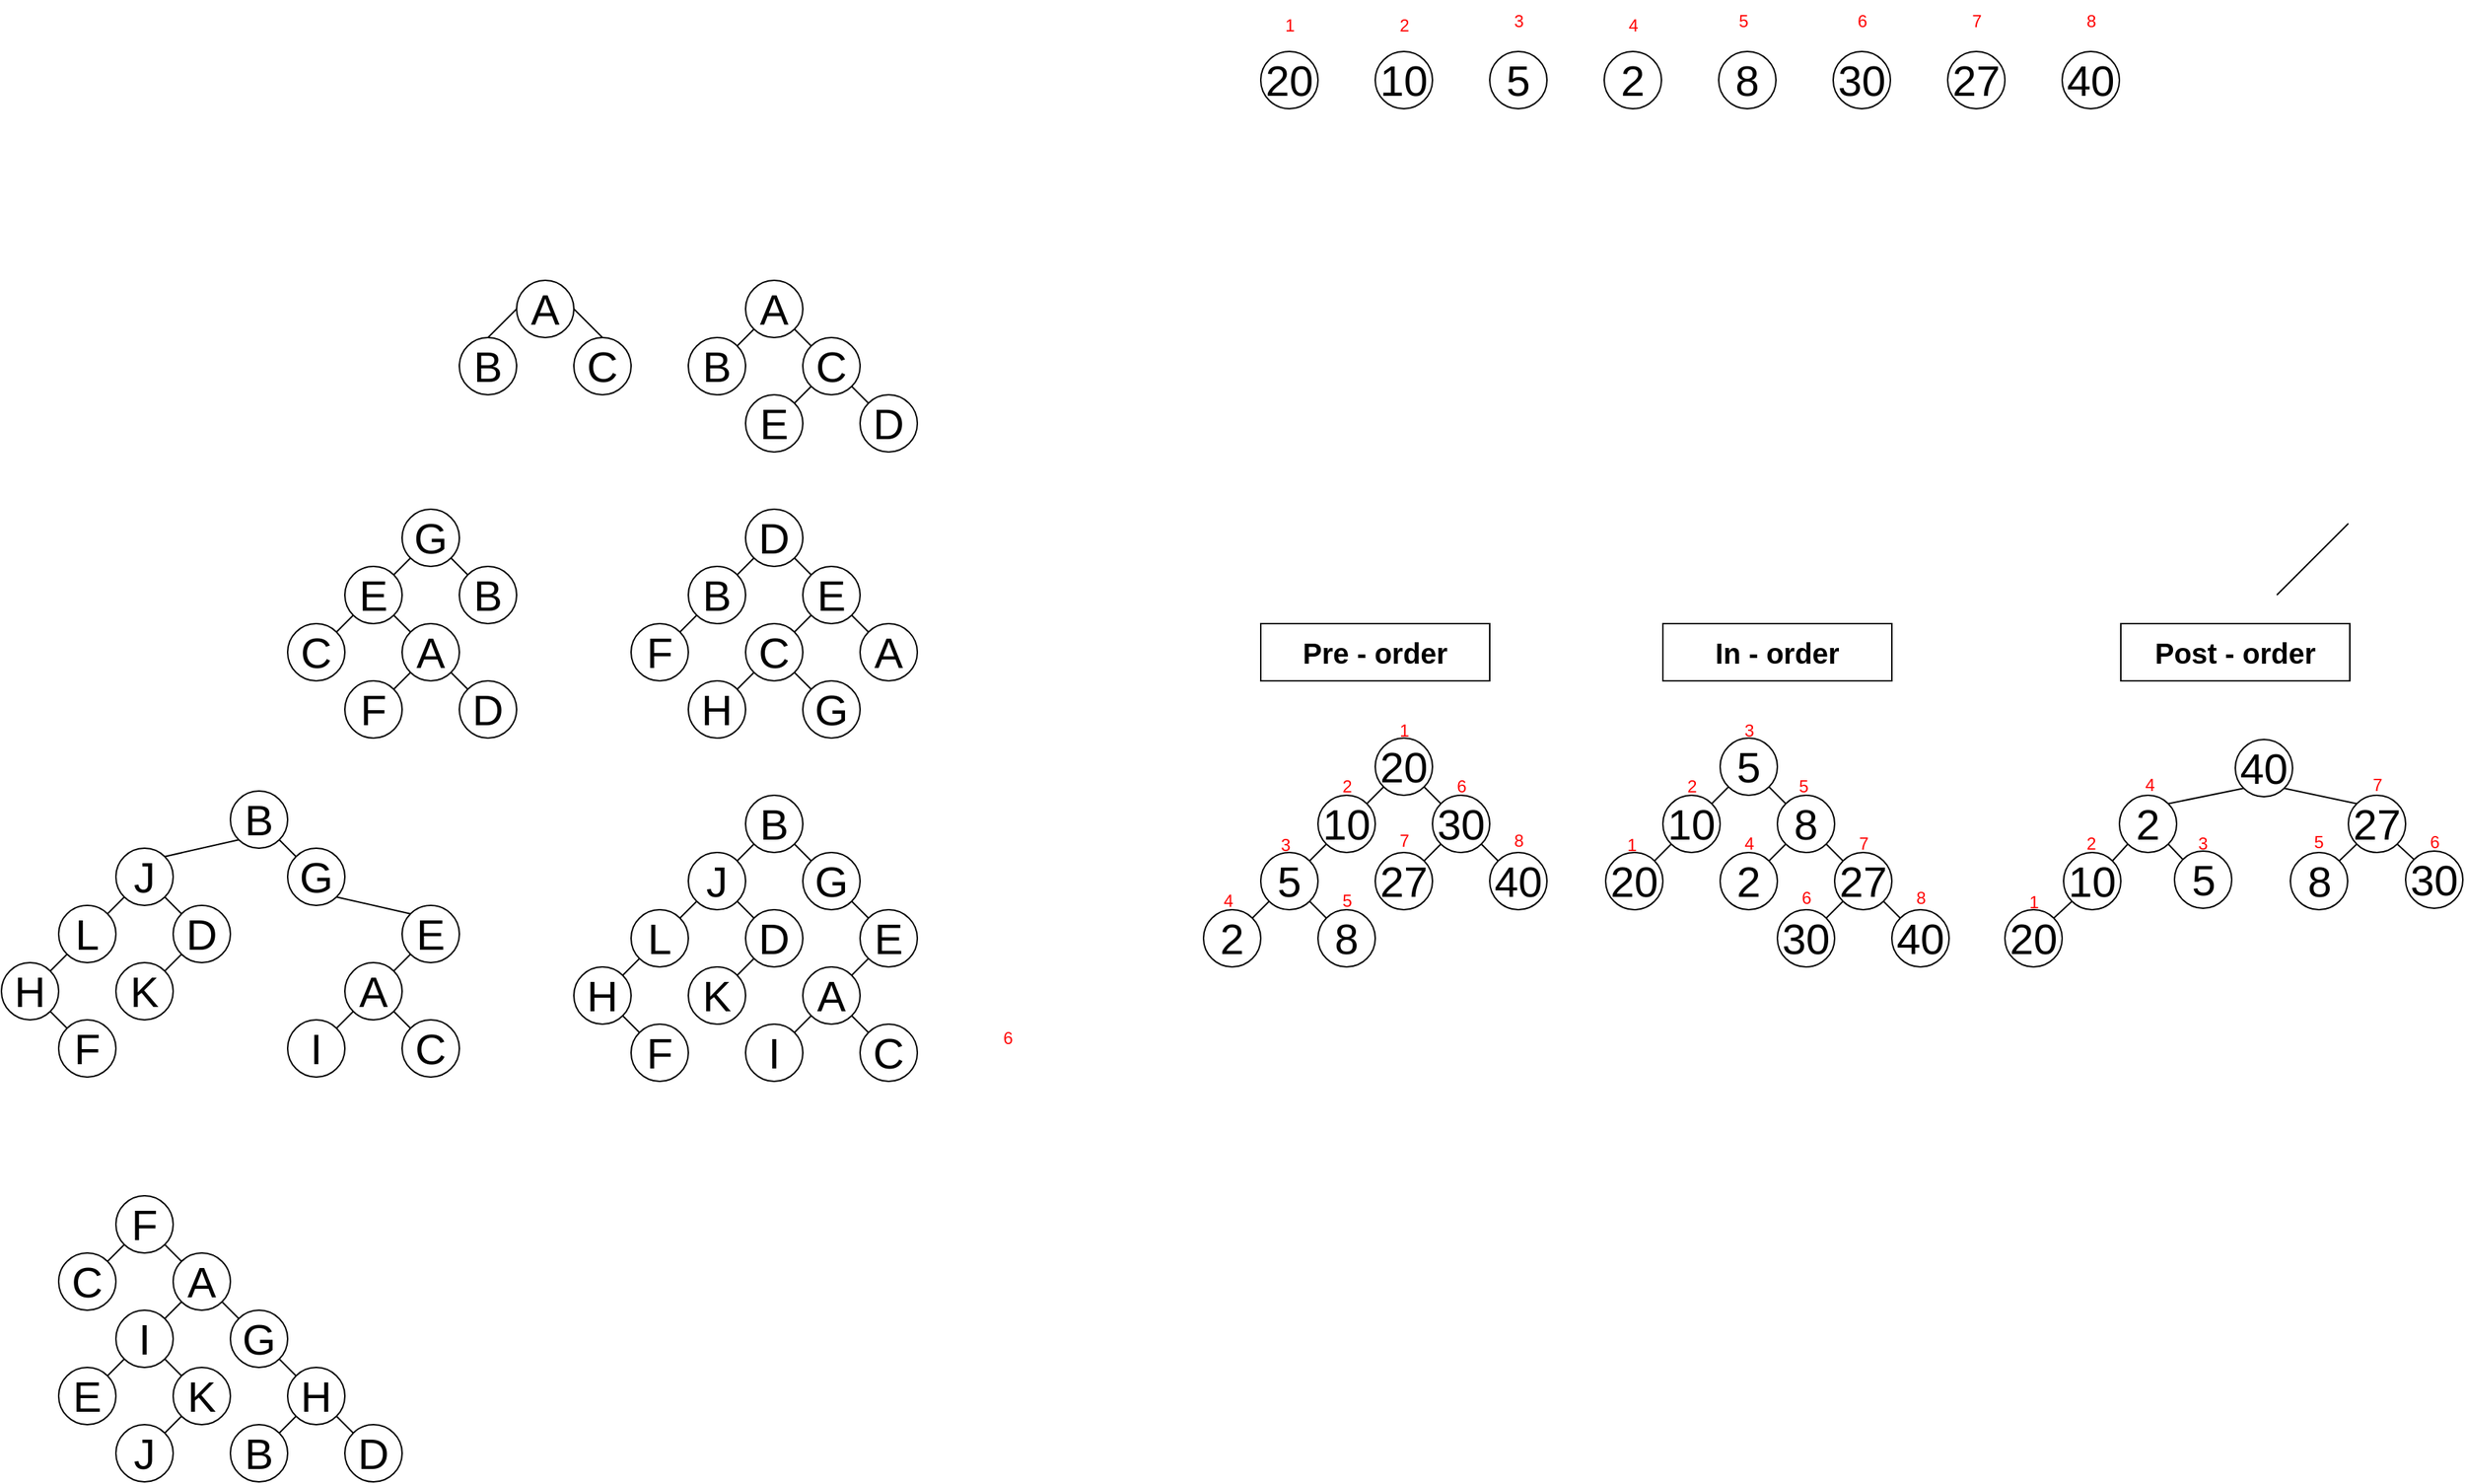 <mxfile version="26.0.7">
  <diagram name="Страница — 1" id="H-6QdkIG-hAgToCAQCZ7">
    <mxGraphModel dx="1808" dy="725" grid="1" gridSize="10" guides="1" tooltips="1" connect="1" arrows="1" fold="1" page="1" pageScale="1" pageWidth="827" pageHeight="1169" math="0" shadow="0">
      <root>
        <mxCell id="0" />
        <mxCell id="1" parent="0" />
        <mxCell id="7Ly5xIm2dCU_URC9Vnqb-4" style="rounded=0;orthogonalLoop=1;jettySize=auto;html=1;entryX=0.5;entryY=0;entryDx=0;entryDy=0;endArrow=none;startFill=0;exitX=0;exitY=0.5;exitDx=0;exitDy=0;" edge="1" parent="1" source="7Ly5xIm2dCU_URC9Vnqb-1" target="7Ly5xIm2dCU_URC9Vnqb-2">
          <mxGeometry relative="1" as="geometry" />
        </mxCell>
        <mxCell id="7Ly5xIm2dCU_URC9Vnqb-1" value="&lt;font style=&quot;font-size: 30px;&quot;&gt;A&lt;/font&gt;" style="ellipse;whiteSpace=wrap;html=1;aspect=fixed;" vertex="1" parent="1">
          <mxGeometry x="360" y="200" width="40" height="40" as="geometry" />
        </mxCell>
        <mxCell id="7Ly5xIm2dCU_URC9Vnqb-2" value="&lt;font style=&quot;font-size: 30px;&quot;&gt;B&lt;/font&gt;" style="ellipse;whiteSpace=wrap;html=1;aspect=fixed;" vertex="1" parent="1">
          <mxGeometry x="320" y="240" width="40" height="40" as="geometry" />
        </mxCell>
        <mxCell id="7Ly5xIm2dCU_URC9Vnqb-3" value="&lt;font style=&quot;font-size: 30px;&quot;&gt;C&lt;/font&gt;" style="ellipse;whiteSpace=wrap;html=1;aspect=fixed;" vertex="1" parent="1">
          <mxGeometry x="400" y="240" width="40" height="40" as="geometry" />
        </mxCell>
        <mxCell id="7Ly5xIm2dCU_URC9Vnqb-5" style="rounded=0;orthogonalLoop=1;jettySize=auto;html=1;entryX=0.5;entryY=0;entryDx=0;entryDy=0;endArrow=none;startFill=0;exitX=1;exitY=0.5;exitDx=0;exitDy=0;" edge="1" parent="1" source="7Ly5xIm2dCU_URC9Vnqb-1" target="7Ly5xIm2dCU_URC9Vnqb-3">
          <mxGeometry relative="1" as="geometry">
            <mxPoint x="379" y="247" as="sourcePoint" />
            <mxPoint x="350" y="290" as="targetPoint" />
          </mxGeometry>
        </mxCell>
        <mxCell id="7Ly5xIm2dCU_URC9Vnqb-6" style="rounded=0;orthogonalLoop=1;jettySize=auto;html=1;entryX=1;entryY=0;entryDx=0;entryDy=0;endArrow=none;startFill=0;exitX=0;exitY=1;exitDx=0;exitDy=0;" edge="1" parent="1" source="7Ly5xIm2dCU_URC9Vnqb-7" target="7Ly5xIm2dCU_URC9Vnqb-8">
          <mxGeometry relative="1" as="geometry" />
        </mxCell>
        <mxCell id="7Ly5xIm2dCU_URC9Vnqb-7" value="&lt;font style=&quot;font-size: 30px;&quot;&gt;A&lt;/font&gt;" style="ellipse;whiteSpace=wrap;html=1;aspect=fixed;" vertex="1" parent="1">
          <mxGeometry x="520" y="200" width="40" height="40" as="geometry" />
        </mxCell>
        <mxCell id="7Ly5xIm2dCU_URC9Vnqb-8" value="&lt;font style=&quot;font-size: 30px;&quot;&gt;B&lt;/font&gt;" style="ellipse;whiteSpace=wrap;html=1;aspect=fixed;" vertex="1" parent="1">
          <mxGeometry x="480" y="240" width="40" height="40" as="geometry" />
        </mxCell>
        <mxCell id="7Ly5xIm2dCU_URC9Vnqb-9" value="&lt;font style=&quot;font-size: 30px;&quot;&gt;C&lt;/font&gt;" style="ellipse;whiteSpace=wrap;html=1;aspect=fixed;" vertex="1" parent="1">
          <mxGeometry x="560" y="240" width="40" height="40" as="geometry" />
        </mxCell>
        <mxCell id="7Ly5xIm2dCU_URC9Vnqb-10" style="rounded=0;orthogonalLoop=1;jettySize=auto;html=1;entryX=0;entryY=0;entryDx=0;entryDy=0;endArrow=none;startFill=0;exitX=1;exitY=1;exitDx=0;exitDy=0;" edge="1" parent="1" source="7Ly5xIm2dCU_URC9Vnqb-7" target="7Ly5xIm2dCU_URC9Vnqb-9">
          <mxGeometry relative="1" as="geometry">
            <mxPoint x="539" y="247" as="sourcePoint" />
            <mxPoint x="510" y="290" as="targetPoint" />
          </mxGeometry>
        </mxCell>
        <mxCell id="7Ly5xIm2dCU_URC9Vnqb-13" style="rounded=0;orthogonalLoop=1;jettySize=auto;html=1;entryX=1;entryY=0;entryDx=0;entryDy=0;endArrow=none;startFill=0;exitX=0;exitY=1;exitDx=0;exitDy=0;" edge="1" parent="1" target="7Ly5xIm2dCU_URC9Vnqb-14" source="7Ly5xIm2dCU_URC9Vnqb-9">
          <mxGeometry relative="1" as="geometry">
            <mxPoint x="560" y="260" as="sourcePoint" />
          </mxGeometry>
        </mxCell>
        <mxCell id="7Ly5xIm2dCU_URC9Vnqb-14" value="&lt;font style=&quot;font-size: 30px;&quot;&gt;E&lt;/font&gt;" style="ellipse;whiteSpace=wrap;html=1;aspect=fixed;" vertex="1" parent="1">
          <mxGeometry x="520" y="280" width="40" height="40" as="geometry" />
        </mxCell>
        <mxCell id="7Ly5xIm2dCU_URC9Vnqb-15" value="&lt;font style=&quot;font-size: 30px;&quot;&gt;D&lt;/font&gt;" style="ellipse;whiteSpace=wrap;html=1;aspect=fixed;" vertex="1" parent="1">
          <mxGeometry x="600" y="280" width="40" height="40" as="geometry" />
        </mxCell>
        <mxCell id="7Ly5xIm2dCU_URC9Vnqb-16" style="rounded=0;orthogonalLoop=1;jettySize=auto;html=1;entryX=0;entryY=0;entryDx=0;entryDy=0;endArrow=none;startFill=0;exitX=1;exitY=1;exitDx=0;exitDy=0;" edge="1" parent="1" target="7Ly5xIm2dCU_URC9Vnqb-15" source="7Ly5xIm2dCU_URC9Vnqb-9">
          <mxGeometry relative="1" as="geometry">
            <mxPoint x="600" y="260" as="sourcePoint" />
            <mxPoint x="550" y="330" as="targetPoint" />
          </mxGeometry>
        </mxCell>
        <mxCell id="7Ly5xIm2dCU_URC9Vnqb-18" style="rounded=0;orthogonalLoop=1;jettySize=auto;html=1;entryX=1;entryY=0;entryDx=0;entryDy=0;endArrow=none;startFill=0;exitX=0;exitY=1;exitDx=0;exitDy=0;" edge="1" parent="1" source="7Ly5xIm2dCU_URC9Vnqb-19" target="7Ly5xIm2dCU_URC9Vnqb-20">
          <mxGeometry relative="1" as="geometry" />
        </mxCell>
        <mxCell id="7Ly5xIm2dCU_URC9Vnqb-19" value="&lt;font style=&quot;font-size: 30px;&quot;&gt;D&lt;/font&gt;" style="ellipse;whiteSpace=wrap;html=1;aspect=fixed;" vertex="1" parent="1">
          <mxGeometry x="520" y="360" width="40" height="40" as="geometry" />
        </mxCell>
        <mxCell id="7Ly5xIm2dCU_URC9Vnqb-20" value="&lt;font style=&quot;font-size: 30px;&quot;&gt;B&lt;/font&gt;" style="ellipse;whiteSpace=wrap;html=1;aspect=fixed;" vertex="1" parent="1">
          <mxGeometry x="480" y="400" width="40" height="40" as="geometry" />
        </mxCell>
        <mxCell id="7Ly5xIm2dCU_URC9Vnqb-21" value="&lt;font style=&quot;font-size: 30px;&quot;&gt;E&lt;/font&gt;" style="ellipse;whiteSpace=wrap;html=1;aspect=fixed;" vertex="1" parent="1">
          <mxGeometry x="560" y="400" width="40" height="40" as="geometry" />
        </mxCell>
        <mxCell id="7Ly5xIm2dCU_URC9Vnqb-22" style="rounded=0;orthogonalLoop=1;jettySize=auto;html=1;entryX=0;entryY=0;entryDx=0;entryDy=0;endArrow=none;startFill=0;exitX=1;exitY=1;exitDx=0;exitDy=0;" edge="1" parent="1" source="7Ly5xIm2dCU_URC9Vnqb-19" target="7Ly5xIm2dCU_URC9Vnqb-21">
          <mxGeometry relative="1" as="geometry">
            <mxPoint x="539" y="407" as="sourcePoint" />
            <mxPoint x="510" y="450" as="targetPoint" />
          </mxGeometry>
        </mxCell>
        <mxCell id="7Ly5xIm2dCU_URC9Vnqb-23" style="rounded=0;orthogonalLoop=1;jettySize=auto;html=1;entryX=1;entryY=0;entryDx=0;entryDy=0;endArrow=none;startFill=0;exitX=0;exitY=1;exitDx=0;exitDy=0;" edge="1" parent="1" source="7Ly5xIm2dCU_URC9Vnqb-21" target="7Ly5xIm2dCU_URC9Vnqb-24">
          <mxGeometry relative="1" as="geometry">
            <mxPoint x="560" y="420" as="sourcePoint" />
          </mxGeometry>
        </mxCell>
        <mxCell id="7Ly5xIm2dCU_URC9Vnqb-24" value="&lt;font style=&quot;font-size: 30px;&quot;&gt;C&lt;/font&gt;" style="ellipse;whiteSpace=wrap;html=1;aspect=fixed;" vertex="1" parent="1">
          <mxGeometry x="520" y="440" width="40" height="40" as="geometry" />
        </mxCell>
        <mxCell id="7Ly5xIm2dCU_URC9Vnqb-25" value="&lt;font style=&quot;font-size: 30px;&quot;&gt;A&lt;/font&gt;" style="ellipse;whiteSpace=wrap;html=1;aspect=fixed;" vertex="1" parent="1">
          <mxGeometry x="600" y="440" width="40" height="40" as="geometry" />
        </mxCell>
        <mxCell id="7Ly5xIm2dCU_URC9Vnqb-26" style="rounded=0;orthogonalLoop=1;jettySize=auto;html=1;entryX=0;entryY=0;entryDx=0;entryDy=0;endArrow=none;startFill=0;exitX=1;exitY=1;exitDx=0;exitDy=0;" edge="1" parent="1" source="7Ly5xIm2dCU_URC9Vnqb-21" target="7Ly5xIm2dCU_URC9Vnqb-25">
          <mxGeometry relative="1" as="geometry">
            <mxPoint x="600" y="420" as="sourcePoint" />
            <mxPoint x="550" y="490" as="targetPoint" />
          </mxGeometry>
        </mxCell>
        <mxCell id="7Ly5xIm2dCU_URC9Vnqb-27" style="rounded=0;orthogonalLoop=1;jettySize=auto;html=1;entryX=1;entryY=0;entryDx=0;entryDy=0;endArrow=none;startFill=0;exitX=0;exitY=1;exitDx=0;exitDy=0;" edge="1" parent="1" target="7Ly5xIm2dCU_URC9Vnqb-28">
          <mxGeometry relative="1" as="geometry">
            <mxPoint x="526" y="474" as="sourcePoint" />
          </mxGeometry>
        </mxCell>
        <mxCell id="7Ly5xIm2dCU_URC9Vnqb-28" value="&lt;font style=&quot;font-size: 30px;&quot;&gt;H&lt;/font&gt;" style="ellipse;whiteSpace=wrap;html=1;aspect=fixed;" vertex="1" parent="1">
          <mxGeometry x="480" y="480" width="40" height="40" as="geometry" />
        </mxCell>
        <mxCell id="7Ly5xIm2dCU_URC9Vnqb-29" value="&lt;font style=&quot;font-size: 30px;&quot;&gt;G&lt;/font&gt;" style="ellipse;whiteSpace=wrap;html=1;aspect=fixed;" vertex="1" parent="1">
          <mxGeometry x="560" y="480" width="40" height="40" as="geometry" />
        </mxCell>
        <mxCell id="7Ly5xIm2dCU_URC9Vnqb-30" style="rounded=0;orthogonalLoop=1;jettySize=auto;html=1;entryX=0;entryY=0;entryDx=0;entryDy=0;endArrow=none;startFill=0;exitX=1;exitY=1;exitDx=0;exitDy=0;" edge="1" parent="1" target="7Ly5xIm2dCU_URC9Vnqb-29">
          <mxGeometry relative="1" as="geometry">
            <mxPoint x="554" y="474" as="sourcePoint" />
            <mxPoint x="510" y="530" as="targetPoint" />
          </mxGeometry>
        </mxCell>
        <mxCell id="7Ly5xIm2dCU_URC9Vnqb-33" style="rounded=0;orthogonalLoop=1;jettySize=auto;html=1;entryX=1;entryY=0;entryDx=0;entryDy=0;endArrow=none;startFill=0;exitX=0;exitY=1;exitDx=0;exitDy=0;" edge="1" parent="1" target="7Ly5xIm2dCU_URC9Vnqb-34">
          <mxGeometry relative="1" as="geometry">
            <mxPoint x="486" y="434" as="sourcePoint" />
          </mxGeometry>
        </mxCell>
        <mxCell id="7Ly5xIm2dCU_URC9Vnqb-34" value="&lt;font style=&quot;font-size: 30px;&quot;&gt;F&lt;/font&gt;" style="ellipse;whiteSpace=wrap;html=1;aspect=fixed;" vertex="1" parent="1">
          <mxGeometry x="440" y="440" width="40" height="40" as="geometry" />
        </mxCell>
        <mxCell id="7Ly5xIm2dCU_URC9Vnqb-35" style="rounded=0;orthogonalLoop=1;jettySize=auto;html=1;entryX=1;entryY=0;entryDx=0;entryDy=0;endArrow=none;startFill=0;exitX=0;exitY=1;exitDx=0;exitDy=0;" edge="1" parent="1" source="7Ly5xIm2dCU_URC9Vnqb-36" target="7Ly5xIm2dCU_URC9Vnqb-37">
          <mxGeometry relative="1" as="geometry" />
        </mxCell>
        <mxCell id="7Ly5xIm2dCU_URC9Vnqb-36" value="&lt;font style=&quot;font-size: 30px;&quot;&gt;G&lt;/font&gt;" style="ellipse;whiteSpace=wrap;html=1;aspect=fixed;" vertex="1" parent="1">
          <mxGeometry x="280" y="360" width="40" height="40" as="geometry" />
        </mxCell>
        <mxCell id="7Ly5xIm2dCU_URC9Vnqb-37" value="&lt;font style=&quot;font-size: 30px;&quot;&gt;E&lt;/font&gt;" style="ellipse;whiteSpace=wrap;html=1;aspect=fixed;" vertex="1" parent="1">
          <mxGeometry x="240" y="400" width="40" height="40" as="geometry" />
        </mxCell>
        <mxCell id="7Ly5xIm2dCU_URC9Vnqb-38" value="&lt;font style=&quot;font-size: 30px;&quot;&gt;B&lt;/font&gt;" style="ellipse;whiteSpace=wrap;html=1;aspect=fixed;" vertex="1" parent="1">
          <mxGeometry x="320" y="400" width="40" height="40" as="geometry" />
        </mxCell>
        <mxCell id="7Ly5xIm2dCU_URC9Vnqb-39" style="rounded=0;orthogonalLoop=1;jettySize=auto;html=1;entryX=0;entryY=0;entryDx=0;entryDy=0;endArrow=none;startFill=0;exitX=1;exitY=1;exitDx=0;exitDy=0;" edge="1" parent="1" source="7Ly5xIm2dCU_URC9Vnqb-36" target="7Ly5xIm2dCU_URC9Vnqb-38">
          <mxGeometry relative="1" as="geometry">
            <mxPoint x="299" y="407" as="sourcePoint" />
            <mxPoint x="270" y="450" as="targetPoint" />
          </mxGeometry>
        </mxCell>
        <mxCell id="7Ly5xIm2dCU_URC9Vnqb-41" value="&lt;font style=&quot;font-size: 30px;&quot;&gt;A&lt;/font&gt;" style="ellipse;whiteSpace=wrap;html=1;aspect=fixed;" vertex="1" parent="1">
          <mxGeometry x="280" y="440" width="40" height="40" as="geometry" />
        </mxCell>
        <mxCell id="7Ly5xIm2dCU_URC9Vnqb-44" style="rounded=0;orthogonalLoop=1;jettySize=auto;html=1;entryX=1;entryY=0;entryDx=0;entryDy=0;endArrow=none;startFill=0;exitX=0;exitY=1;exitDx=0;exitDy=0;" edge="1" parent="1" target="7Ly5xIm2dCU_URC9Vnqb-45">
          <mxGeometry relative="1" as="geometry">
            <mxPoint x="286" y="474" as="sourcePoint" />
          </mxGeometry>
        </mxCell>
        <mxCell id="7Ly5xIm2dCU_URC9Vnqb-45" value="&lt;font style=&quot;font-size: 30px;&quot;&gt;F&lt;/font&gt;" style="ellipse;whiteSpace=wrap;html=1;aspect=fixed;" vertex="1" parent="1">
          <mxGeometry x="240" y="480" width="40" height="40" as="geometry" />
        </mxCell>
        <mxCell id="7Ly5xIm2dCU_URC9Vnqb-46" value="&lt;font style=&quot;font-size: 30px;&quot;&gt;D&lt;/font&gt;" style="ellipse;whiteSpace=wrap;html=1;aspect=fixed;" vertex="1" parent="1">
          <mxGeometry x="320" y="480" width="40" height="40" as="geometry" />
        </mxCell>
        <mxCell id="7Ly5xIm2dCU_URC9Vnqb-47" style="rounded=0;orthogonalLoop=1;jettySize=auto;html=1;entryX=0;entryY=0;entryDx=0;entryDy=0;endArrow=none;startFill=0;exitX=1;exitY=1;exitDx=0;exitDy=0;" edge="1" parent="1" target="7Ly5xIm2dCU_URC9Vnqb-46">
          <mxGeometry relative="1" as="geometry">
            <mxPoint x="314" y="474" as="sourcePoint" />
            <mxPoint x="270" y="530" as="targetPoint" />
          </mxGeometry>
        </mxCell>
        <mxCell id="7Ly5xIm2dCU_URC9Vnqb-48" style="rounded=0;orthogonalLoop=1;jettySize=auto;html=1;entryX=1;entryY=0;entryDx=0;entryDy=0;endArrow=none;startFill=0;exitX=0;exitY=1;exitDx=0;exitDy=0;" edge="1" parent="1" target="7Ly5xIm2dCU_URC9Vnqb-49">
          <mxGeometry relative="1" as="geometry">
            <mxPoint x="246" y="434" as="sourcePoint" />
          </mxGeometry>
        </mxCell>
        <mxCell id="7Ly5xIm2dCU_URC9Vnqb-49" value="&lt;font style=&quot;font-size: 30px;&quot;&gt;C&lt;/font&gt;" style="ellipse;whiteSpace=wrap;html=1;aspect=fixed;" vertex="1" parent="1">
          <mxGeometry x="200" y="440" width="40" height="40" as="geometry" />
        </mxCell>
        <mxCell id="7Ly5xIm2dCU_URC9Vnqb-50" style="rounded=0;orthogonalLoop=1;jettySize=auto;html=1;entryX=0;entryY=0;entryDx=0;entryDy=0;endArrow=none;startFill=0;exitX=1;exitY=1;exitDx=0;exitDy=0;" edge="1" parent="1" source="7Ly5xIm2dCU_URC9Vnqb-37" target="7Ly5xIm2dCU_URC9Vnqb-41">
          <mxGeometry relative="1" as="geometry">
            <mxPoint x="270" y="430" as="sourcePoint" />
            <mxPoint x="282" y="442" as="targetPoint" />
          </mxGeometry>
        </mxCell>
        <mxCell id="7Ly5xIm2dCU_URC9Vnqb-52" style="rounded=0;orthogonalLoop=1;jettySize=auto;html=1;entryX=1;entryY=0;entryDx=0;entryDy=0;endArrow=none;startFill=0;exitX=0;exitY=1;exitDx=0;exitDy=0;" edge="1" parent="1" source="7Ly5xIm2dCU_URC9Vnqb-53" target="7Ly5xIm2dCU_URC9Vnqb-54">
          <mxGeometry relative="1" as="geometry" />
        </mxCell>
        <mxCell id="7Ly5xIm2dCU_URC9Vnqb-53" value="&lt;font style=&quot;font-size: 30px;&quot;&gt;B&lt;/font&gt;" style="ellipse;whiteSpace=wrap;html=1;aspect=fixed;" vertex="1" parent="1">
          <mxGeometry x="520" y="560" width="40" height="40" as="geometry" />
        </mxCell>
        <mxCell id="7Ly5xIm2dCU_URC9Vnqb-54" value="&lt;font style=&quot;font-size: 30px;&quot;&gt;J&lt;/font&gt;" style="ellipse;whiteSpace=wrap;html=1;aspect=fixed;" vertex="1" parent="1">
          <mxGeometry x="480" y="600" width="40" height="40" as="geometry" />
        </mxCell>
        <mxCell id="7Ly5xIm2dCU_URC9Vnqb-55" value="&lt;font style=&quot;font-size: 30px;&quot;&gt;G&lt;/font&gt;" style="ellipse;whiteSpace=wrap;html=1;aspect=fixed;" vertex="1" parent="1">
          <mxGeometry x="560" y="600" width="40" height="40" as="geometry" />
        </mxCell>
        <mxCell id="7Ly5xIm2dCU_URC9Vnqb-56" style="rounded=0;orthogonalLoop=1;jettySize=auto;html=1;entryX=0;entryY=0;entryDx=0;entryDy=0;endArrow=none;startFill=0;exitX=1;exitY=1;exitDx=0;exitDy=0;" edge="1" parent="1" source="7Ly5xIm2dCU_URC9Vnqb-53" target="7Ly5xIm2dCU_URC9Vnqb-55">
          <mxGeometry relative="1" as="geometry">
            <mxPoint x="539" y="607" as="sourcePoint" />
            <mxPoint x="510" y="650" as="targetPoint" />
          </mxGeometry>
        </mxCell>
        <mxCell id="7Ly5xIm2dCU_URC9Vnqb-58" value="&lt;font style=&quot;font-size: 30px;&quot;&gt;D&lt;/font&gt;" style="ellipse;whiteSpace=wrap;html=1;aspect=fixed;" vertex="1" parent="1">
          <mxGeometry x="520" y="640" width="40" height="40" as="geometry" />
        </mxCell>
        <mxCell id="7Ly5xIm2dCU_URC9Vnqb-59" value="&lt;font style=&quot;font-size: 30px;&quot;&gt;E&lt;/font&gt;" style="ellipse;whiteSpace=wrap;html=1;aspect=fixed;" vertex="1" parent="1">
          <mxGeometry x="600" y="640" width="40" height="40" as="geometry" />
        </mxCell>
        <mxCell id="7Ly5xIm2dCU_URC9Vnqb-60" style="rounded=0;orthogonalLoop=1;jettySize=auto;html=1;entryX=0;entryY=0;entryDx=0;entryDy=0;endArrow=none;startFill=0;exitX=1;exitY=1;exitDx=0;exitDy=0;" edge="1" parent="1" source="7Ly5xIm2dCU_URC9Vnqb-55" target="7Ly5xIm2dCU_URC9Vnqb-59">
          <mxGeometry relative="1" as="geometry">
            <mxPoint x="600" y="620" as="sourcePoint" />
            <mxPoint x="550" y="690" as="targetPoint" />
          </mxGeometry>
        </mxCell>
        <mxCell id="7Ly5xIm2dCU_URC9Vnqb-61" style="rounded=0;orthogonalLoop=1;jettySize=auto;html=1;entryX=1;entryY=0;entryDx=0;entryDy=0;endArrow=none;startFill=0;exitX=0;exitY=1;exitDx=0;exitDy=0;" edge="1" parent="1" target="7Ly5xIm2dCU_URC9Vnqb-62">
          <mxGeometry relative="1" as="geometry">
            <mxPoint x="526" y="674" as="sourcePoint" />
          </mxGeometry>
        </mxCell>
        <mxCell id="7Ly5xIm2dCU_URC9Vnqb-62" value="&lt;font style=&quot;font-size: 30px;&quot;&gt;K&lt;/font&gt;" style="ellipse;whiteSpace=wrap;html=1;aspect=fixed;" vertex="1" parent="1">
          <mxGeometry x="480" y="680" width="40" height="40" as="geometry" />
        </mxCell>
        <mxCell id="7Ly5xIm2dCU_URC9Vnqb-63" value="&lt;font style=&quot;font-size: 30px;&quot;&gt;A&lt;/font&gt;" style="ellipse;whiteSpace=wrap;html=1;aspect=fixed;" vertex="1" parent="1">
          <mxGeometry x="560" y="680" width="40" height="40" as="geometry" />
        </mxCell>
        <mxCell id="7Ly5xIm2dCU_URC9Vnqb-65" style="rounded=0;orthogonalLoop=1;jettySize=auto;html=1;entryX=1;entryY=0;entryDx=0;entryDy=0;endArrow=none;startFill=0;exitX=0;exitY=1;exitDx=0;exitDy=0;" edge="1" parent="1" target="7Ly5xIm2dCU_URC9Vnqb-66">
          <mxGeometry relative="1" as="geometry">
            <mxPoint x="486" y="634" as="sourcePoint" />
          </mxGeometry>
        </mxCell>
        <mxCell id="7Ly5xIm2dCU_URC9Vnqb-66" value="&lt;font style=&quot;font-size: 30px;&quot;&gt;L&lt;/font&gt;" style="ellipse;whiteSpace=wrap;html=1;aspect=fixed;" vertex="1" parent="1">
          <mxGeometry x="440" y="640" width="40" height="40" as="geometry" />
        </mxCell>
        <mxCell id="7Ly5xIm2dCU_URC9Vnqb-71" value="&lt;font style=&quot;font-size: 30px;&quot;&gt;C&lt;/font&gt;" style="ellipse;whiteSpace=wrap;html=1;aspect=fixed;" vertex="1" parent="1">
          <mxGeometry x="600" y="720" width="40" height="40" as="geometry" />
        </mxCell>
        <mxCell id="7Ly5xIm2dCU_URC9Vnqb-73" value="&lt;font style=&quot;font-size: 30px;&quot;&gt;I&lt;/font&gt;" style="ellipse;whiteSpace=wrap;html=1;aspect=fixed;" vertex="1" parent="1">
          <mxGeometry x="520" y="720" width="40" height="40" as="geometry" />
        </mxCell>
        <mxCell id="7Ly5xIm2dCU_URC9Vnqb-74" style="rounded=0;orthogonalLoop=1;jettySize=auto;html=1;entryX=1;entryY=0;entryDx=0;entryDy=0;endArrow=none;startFill=0;exitX=0;exitY=1;exitDx=0;exitDy=0;" edge="1" parent="1" target="7Ly5xIm2dCU_URC9Vnqb-75">
          <mxGeometry relative="1" as="geometry">
            <mxPoint x="446" y="674" as="sourcePoint" />
          </mxGeometry>
        </mxCell>
        <mxCell id="7Ly5xIm2dCU_URC9Vnqb-75" value="&lt;span style=&quot;font-size: 30px;&quot;&gt;H&lt;/span&gt;" style="ellipse;whiteSpace=wrap;html=1;aspect=fixed;" vertex="1" parent="1">
          <mxGeometry x="400" y="680" width="40" height="40" as="geometry" />
        </mxCell>
        <mxCell id="7Ly5xIm2dCU_URC9Vnqb-76" value="&lt;font style=&quot;font-size: 30px;&quot;&gt;F&lt;/font&gt;" style="ellipse;whiteSpace=wrap;html=1;aspect=fixed;" vertex="1" parent="1">
          <mxGeometry x="440" y="720" width="40" height="40" as="geometry" />
        </mxCell>
        <mxCell id="7Ly5xIm2dCU_URC9Vnqb-77" style="rounded=0;orthogonalLoop=1;jettySize=auto;html=1;entryX=0;entryY=0;entryDx=0;entryDy=0;endArrow=none;startFill=0;exitX=1;exitY=1;exitDx=0;exitDy=0;" edge="1" parent="1" target="7Ly5xIm2dCU_URC9Vnqb-76">
          <mxGeometry relative="1" as="geometry">
            <mxPoint x="434" y="714" as="sourcePoint" />
            <mxPoint x="390" y="770" as="targetPoint" />
          </mxGeometry>
        </mxCell>
        <mxCell id="7Ly5xIm2dCU_URC9Vnqb-78" style="rounded=0;orthogonalLoop=1;jettySize=auto;html=1;entryX=1;entryY=0;entryDx=0;entryDy=0;endArrow=none;startFill=0;exitX=0;exitY=1;exitDx=0;exitDy=0;" edge="1" parent="1" source="7Ly5xIm2dCU_URC9Vnqb-63" target="7Ly5xIm2dCU_URC9Vnqb-73">
          <mxGeometry relative="1" as="geometry">
            <mxPoint x="536" y="684" as="sourcePoint" />
            <mxPoint x="524" y="696" as="targetPoint" />
          </mxGeometry>
        </mxCell>
        <mxCell id="7Ly5xIm2dCU_URC9Vnqb-79" style="rounded=0;orthogonalLoop=1;jettySize=auto;html=1;entryX=1;entryY=0;entryDx=0;entryDy=0;endArrow=none;startFill=0;exitX=0;exitY=1;exitDx=0;exitDy=0;" edge="1" parent="1" source="7Ly5xIm2dCU_URC9Vnqb-59" target="7Ly5xIm2dCU_URC9Vnqb-63">
          <mxGeometry relative="1" as="geometry">
            <mxPoint x="576" y="724" as="sourcePoint" />
            <mxPoint x="564" y="736" as="targetPoint" />
          </mxGeometry>
        </mxCell>
        <mxCell id="7Ly5xIm2dCU_URC9Vnqb-80" style="rounded=0;orthogonalLoop=1;jettySize=auto;html=1;entryX=0;entryY=0;entryDx=0;entryDy=0;endArrow=none;startFill=0;exitX=1;exitY=1;exitDx=0;exitDy=0;" edge="1" parent="1" source="7Ly5xIm2dCU_URC9Vnqb-63" target="7Ly5xIm2dCU_URC9Vnqb-71">
          <mxGeometry relative="1" as="geometry">
            <mxPoint x="600" y="708" as="sourcePoint" />
            <mxPoint x="612" y="720" as="targetPoint" />
          </mxGeometry>
        </mxCell>
        <mxCell id="7Ly5xIm2dCU_URC9Vnqb-83" style="rounded=0;orthogonalLoop=1;jettySize=auto;html=1;entryX=0;entryY=0;entryDx=0;entryDy=0;endArrow=none;startFill=0;exitX=1;exitY=1;exitDx=0;exitDy=0;" edge="1" parent="1" source="7Ly5xIm2dCU_URC9Vnqb-54" target="7Ly5xIm2dCU_URC9Vnqb-58">
          <mxGeometry relative="1" as="geometry">
            <mxPoint x="510" y="628" as="sourcePoint" />
            <mxPoint x="522" y="640" as="targetPoint" />
          </mxGeometry>
        </mxCell>
        <mxCell id="7Ly5xIm2dCU_URC9Vnqb-107" style="rounded=0;orthogonalLoop=1;jettySize=auto;html=1;entryX=1;entryY=0;entryDx=0;entryDy=0;endArrow=none;startFill=0;exitX=0;exitY=1;exitDx=0;exitDy=0;" edge="1" parent="1" source="7Ly5xIm2dCU_URC9Vnqb-108" target="7Ly5xIm2dCU_URC9Vnqb-109">
          <mxGeometry relative="1" as="geometry">
            <mxPoint x="125.858" y="591.142" as="sourcePoint" />
          </mxGeometry>
        </mxCell>
        <mxCell id="7Ly5xIm2dCU_URC9Vnqb-108" value="&lt;font style=&quot;font-size: 30px;&quot;&gt;B&lt;/font&gt;" style="ellipse;whiteSpace=wrap;html=1;aspect=fixed;" vertex="1" parent="1">
          <mxGeometry x="160" y="557" width="40" height="40" as="geometry" />
        </mxCell>
        <mxCell id="7Ly5xIm2dCU_URC9Vnqb-109" value="&lt;font style=&quot;font-size: 30px;&quot;&gt;J&lt;/font&gt;" style="ellipse;whiteSpace=wrap;html=1;aspect=fixed;" vertex="1" parent="1">
          <mxGeometry x="80" y="597" width="40" height="40" as="geometry" />
        </mxCell>
        <mxCell id="7Ly5xIm2dCU_URC9Vnqb-110" value="&lt;font style=&quot;font-size: 30px;&quot;&gt;G&lt;/font&gt;" style="ellipse;whiteSpace=wrap;html=1;aspect=fixed;" vertex="1" parent="1">
          <mxGeometry x="200" y="597" width="40" height="40" as="geometry" />
        </mxCell>
        <mxCell id="7Ly5xIm2dCU_URC9Vnqb-112" value="&lt;font style=&quot;font-size: 30px;&quot;&gt;D&lt;/font&gt;" style="ellipse;whiteSpace=wrap;html=1;aspect=fixed;" vertex="1" parent="1">
          <mxGeometry x="120" y="637" width="40" height="40" as="geometry" />
        </mxCell>
        <mxCell id="7Ly5xIm2dCU_URC9Vnqb-113" value="&lt;font style=&quot;font-size: 30px;&quot;&gt;E&lt;/font&gt;" style="ellipse;whiteSpace=wrap;html=1;aspect=fixed;" vertex="1" parent="1">
          <mxGeometry x="280" y="637" width="40" height="40" as="geometry" />
        </mxCell>
        <mxCell id="7Ly5xIm2dCU_URC9Vnqb-114" style="rounded=0;orthogonalLoop=1;jettySize=auto;html=1;entryX=0;entryY=0;entryDx=0;entryDy=0;endArrow=none;startFill=0;exitX=1;exitY=1;exitDx=0;exitDy=0;" edge="1" parent="1" source="7Ly5xIm2dCU_URC9Vnqb-110" target="7Ly5xIm2dCU_URC9Vnqb-113">
          <mxGeometry relative="1" as="geometry">
            <mxPoint x="280" y="617" as="sourcePoint" />
            <mxPoint x="230" y="687" as="targetPoint" />
          </mxGeometry>
        </mxCell>
        <mxCell id="7Ly5xIm2dCU_URC9Vnqb-115" style="rounded=0;orthogonalLoop=1;jettySize=auto;html=1;entryX=1;entryY=0;entryDx=0;entryDy=0;endArrow=none;startFill=0;exitX=0;exitY=1;exitDx=0;exitDy=0;" edge="1" parent="1" target="7Ly5xIm2dCU_URC9Vnqb-116">
          <mxGeometry relative="1" as="geometry">
            <mxPoint x="126" y="671" as="sourcePoint" />
          </mxGeometry>
        </mxCell>
        <mxCell id="7Ly5xIm2dCU_URC9Vnqb-116" value="&lt;font style=&quot;font-size: 30px;&quot;&gt;K&lt;/font&gt;" style="ellipse;whiteSpace=wrap;html=1;aspect=fixed;" vertex="1" parent="1">
          <mxGeometry x="80" y="677" width="40" height="40" as="geometry" />
        </mxCell>
        <mxCell id="7Ly5xIm2dCU_URC9Vnqb-117" value="&lt;font style=&quot;font-size: 30px;&quot;&gt;A&lt;/font&gt;" style="ellipse;whiteSpace=wrap;html=1;aspect=fixed;" vertex="1" parent="1">
          <mxGeometry x="240" y="677" width="40" height="40" as="geometry" />
        </mxCell>
        <mxCell id="7Ly5xIm2dCU_URC9Vnqb-118" style="rounded=0;orthogonalLoop=1;jettySize=auto;html=1;entryX=1;entryY=0;entryDx=0;entryDy=0;endArrow=none;startFill=0;exitX=0;exitY=1;exitDx=0;exitDy=0;" edge="1" parent="1" target="7Ly5xIm2dCU_URC9Vnqb-119">
          <mxGeometry relative="1" as="geometry">
            <mxPoint x="86" y="631" as="sourcePoint" />
          </mxGeometry>
        </mxCell>
        <mxCell id="7Ly5xIm2dCU_URC9Vnqb-119" value="&lt;font style=&quot;font-size: 30px;&quot;&gt;L&lt;/font&gt;" style="ellipse;whiteSpace=wrap;html=1;aspect=fixed;" vertex="1" parent="1">
          <mxGeometry x="40" y="637" width="40" height="40" as="geometry" />
        </mxCell>
        <mxCell id="7Ly5xIm2dCU_URC9Vnqb-120" value="&lt;font style=&quot;font-size: 30px;&quot;&gt;C&lt;/font&gt;" style="ellipse;whiteSpace=wrap;html=1;aspect=fixed;" vertex="1" parent="1">
          <mxGeometry x="280" y="717" width="40" height="40" as="geometry" />
        </mxCell>
        <mxCell id="7Ly5xIm2dCU_URC9Vnqb-121" value="&lt;font style=&quot;font-size: 30px;&quot;&gt;I&lt;/font&gt;" style="ellipse;whiteSpace=wrap;html=1;aspect=fixed;" vertex="1" parent="1">
          <mxGeometry x="200" y="717" width="40" height="40" as="geometry" />
        </mxCell>
        <mxCell id="7Ly5xIm2dCU_URC9Vnqb-122" style="rounded=0;orthogonalLoop=1;jettySize=auto;html=1;entryX=1;entryY=0;entryDx=0;entryDy=0;endArrow=none;startFill=0;exitX=0;exitY=1;exitDx=0;exitDy=0;" edge="1" parent="1" target="7Ly5xIm2dCU_URC9Vnqb-123">
          <mxGeometry relative="1" as="geometry">
            <mxPoint x="46" y="671" as="sourcePoint" />
          </mxGeometry>
        </mxCell>
        <mxCell id="7Ly5xIm2dCU_URC9Vnqb-123" value="&lt;span style=&quot;font-size: 30px;&quot;&gt;H&lt;/span&gt;" style="ellipse;whiteSpace=wrap;html=1;aspect=fixed;" vertex="1" parent="1">
          <mxGeometry y="677" width="40" height="40" as="geometry" />
        </mxCell>
        <mxCell id="7Ly5xIm2dCU_URC9Vnqb-124" value="&lt;font style=&quot;font-size: 30px;&quot;&gt;F&lt;/font&gt;" style="ellipse;whiteSpace=wrap;html=1;aspect=fixed;" vertex="1" parent="1">
          <mxGeometry x="40" y="717" width="40" height="40" as="geometry" />
        </mxCell>
        <mxCell id="7Ly5xIm2dCU_URC9Vnqb-125" style="rounded=0;orthogonalLoop=1;jettySize=auto;html=1;entryX=0;entryY=0;entryDx=0;entryDy=0;endArrow=none;startFill=0;exitX=1;exitY=1;exitDx=0;exitDy=0;" edge="1" parent="1" target="7Ly5xIm2dCU_URC9Vnqb-124">
          <mxGeometry relative="1" as="geometry">
            <mxPoint x="34" y="711" as="sourcePoint" />
            <mxPoint x="-10" y="767" as="targetPoint" />
          </mxGeometry>
        </mxCell>
        <mxCell id="7Ly5xIm2dCU_URC9Vnqb-126" style="rounded=0;orthogonalLoop=1;jettySize=auto;html=1;entryX=1;entryY=0;entryDx=0;entryDy=0;endArrow=none;startFill=0;exitX=0;exitY=1;exitDx=0;exitDy=0;" edge="1" parent="1" target="7Ly5xIm2dCU_URC9Vnqb-121">
          <mxGeometry relative="1" as="geometry">
            <mxPoint x="245.858" y="711.142" as="sourcePoint" />
            <mxPoint x="204" y="693" as="targetPoint" />
          </mxGeometry>
        </mxCell>
        <mxCell id="7Ly5xIm2dCU_URC9Vnqb-127" style="rounded=0;orthogonalLoop=1;jettySize=auto;html=1;entryX=1;entryY=0;entryDx=0;entryDy=0;endArrow=none;startFill=0;exitX=0;exitY=1;exitDx=0;exitDy=0;" edge="1" parent="1" source="7Ly5xIm2dCU_URC9Vnqb-113" target="7Ly5xIm2dCU_URC9Vnqb-117">
          <mxGeometry relative="1" as="geometry">
            <mxPoint x="275.858" y="671.142" as="sourcePoint" />
            <mxPoint x="244" y="733" as="targetPoint" />
          </mxGeometry>
        </mxCell>
        <mxCell id="7Ly5xIm2dCU_URC9Vnqb-128" style="rounded=0;orthogonalLoop=1;jettySize=auto;html=1;entryX=0;entryY=0;entryDx=0;entryDy=0;endArrow=none;startFill=0;exitX=1;exitY=1;exitDx=0;exitDy=0;" edge="1" parent="1" source="7Ly5xIm2dCU_URC9Vnqb-117" target="7Ly5xIm2dCU_URC9Vnqb-120">
          <mxGeometry relative="1" as="geometry">
            <mxPoint x="280" y="705" as="sourcePoint" />
            <mxPoint x="292" y="717" as="targetPoint" />
          </mxGeometry>
        </mxCell>
        <mxCell id="7Ly5xIm2dCU_URC9Vnqb-129" style="rounded=0;orthogonalLoop=1;jettySize=auto;html=1;entryX=0;entryY=0;entryDx=0;entryDy=0;endArrow=none;startFill=0;exitX=1;exitY=1;exitDx=0;exitDy=0;" edge="1" parent="1" source="7Ly5xIm2dCU_URC9Vnqb-109" target="7Ly5xIm2dCU_URC9Vnqb-112">
          <mxGeometry relative="1" as="geometry">
            <mxPoint x="110" y="625" as="sourcePoint" />
            <mxPoint x="122" y="637" as="targetPoint" />
          </mxGeometry>
        </mxCell>
        <mxCell id="7Ly5xIm2dCU_URC9Vnqb-131" style="rounded=0;orthogonalLoop=1;jettySize=auto;html=1;entryX=0;entryY=0;entryDx=0;entryDy=0;endArrow=none;startFill=0;exitX=1;exitY=1;exitDx=0;exitDy=0;" edge="1" parent="1" source="7Ly5xIm2dCU_URC9Vnqb-108" target="7Ly5xIm2dCU_URC9Vnqb-110">
          <mxGeometry relative="1" as="geometry">
            <mxPoint x="170" y="587" as="sourcePoint" />
            <mxPoint x="124" y="613" as="targetPoint" />
          </mxGeometry>
        </mxCell>
        <mxCell id="7Ly5xIm2dCU_URC9Vnqb-132" style="rounded=0;orthogonalLoop=1;jettySize=auto;html=1;entryX=1;entryY=0;entryDx=0;entryDy=0;endArrow=none;startFill=0;exitX=0;exitY=1;exitDx=0;exitDy=0;" edge="1" parent="1" source="7Ly5xIm2dCU_URC9Vnqb-133" target="7Ly5xIm2dCU_URC9Vnqb-134">
          <mxGeometry relative="1" as="geometry">
            <mxPoint x="45.858" y="874.142" as="sourcePoint" />
          </mxGeometry>
        </mxCell>
        <mxCell id="7Ly5xIm2dCU_URC9Vnqb-133" value="&lt;font style=&quot;font-size: 30px;&quot;&gt;F&lt;/font&gt;" style="ellipse;whiteSpace=wrap;html=1;aspect=fixed;" vertex="1" parent="1">
          <mxGeometry x="80" y="840" width="40" height="40" as="geometry" />
        </mxCell>
        <mxCell id="7Ly5xIm2dCU_URC9Vnqb-134" value="&lt;font style=&quot;font-size: 30px;&quot;&gt;С&lt;/font&gt;" style="ellipse;whiteSpace=wrap;html=1;aspect=fixed;" vertex="1" parent="1">
          <mxGeometry x="40" y="880" width="40" height="40" as="geometry" />
        </mxCell>
        <mxCell id="7Ly5xIm2dCU_URC9Vnqb-135" value="&lt;font style=&quot;font-size: 30px;&quot;&gt;A&lt;/font&gt;" style="ellipse;whiteSpace=wrap;html=1;aspect=fixed;" vertex="1" parent="1">
          <mxGeometry x="120" y="880" width="40" height="40" as="geometry" />
        </mxCell>
        <mxCell id="7Ly5xIm2dCU_URC9Vnqb-137" value="&lt;span style=&quot;font-size: 30px;&quot;&gt;G&lt;/span&gt;" style="ellipse;whiteSpace=wrap;html=1;aspect=fixed;" vertex="1" parent="1">
          <mxGeometry x="160" y="920" width="40" height="40" as="geometry" />
        </mxCell>
        <mxCell id="7Ly5xIm2dCU_URC9Vnqb-138" style="rounded=0;orthogonalLoop=1;jettySize=auto;html=1;entryX=0;entryY=0;entryDx=0;entryDy=0;endArrow=none;startFill=0;exitX=1;exitY=1;exitDx=0;exitDy=0;" edge="1" parent="1" source="7Ly5xIm2dCU_URC9Vnqb-135" target="7Ly5xIm2dCU_URC9Vnqb-137">
          <mxGeometry relative="1" as="geometry">
            <mxPoint x="200" y="900" as="sourcePoint" />
            <mxPoint x="150" y="970" as="targetPoint" />
          </mxGeometry>
        </mxCell>
        <mxCell id="7Ly5xIm2dCU_URC9Vnqb-144" value="&lt;font style=&quot;font-size: 30px;&quot;&gt;H&lt;/font&gt;" style="ellipse;whiteSpace=wrap;html=1;aspect=fixed;" vertex="1" parent="1">
          <mxGeometry x="200" y="960" width="40" height="40" as="geometry" />
        </mxCell>
        <mxCell id="7Ly5xIm2dCU_URC9Vnqb-145" value="&lt;font style=&quot;font-size: 30px;&quot;&gt;B&lt;/font&gt;" style="ellipse;whiteSpace=wrap;html=1;aspect=fixed;" vertex="1" parent="1">
          <mxGeometry x="160" y="1000" width="40" height="40" as="geometry" />
        </mxCell>
        <mxCell id="7Ly5xIm2dCU_URC9Vnqb-150" style="rounded=0;orthogonalLoop=1;jettySize=auto;html=1;entryX=1;entryY=0;entryDx=0;entryDy=0;endArrow=none;startFill=0;exitX=0;exitY=1;exitDx=0;exitDy=0;" edge="1" parent="1" target="7Ly5xIm2dCU_URC9Vnqb-145" source="7Ly5xIm2dCU_URC9Vnqb-144">
          <mxGeometry relative="1" as="geometry">
            <mxPoint x="235.858" y="994.142" as="sourcePoint" />
            <mxPoint x="194" y="976" as="targetPoint" />
          </mxGeometry>
        </mxCell>
        <mxCell id="7Ly5xIm2dCU_URC9Vnqb-152" style="rounded=0;orthogonalLoop=1;jettySize=auto;html=1;entryX=0;entryY=0;entryDx=0;entryDy=0;endArrow=none;startFill=0;exitX=1;exitY=1;exitDx=0;exitDy=0;" edge="1" parent="1" target="7Ly5xIm2dCU_URC9Vnqb-144">
          <mxGeometry relative="1" as="geometry">
            <mxPoint x="194.142" y="954.142" as="sourcePoint" />
            <mxPoint x="282" y="1000" as="targetPoint" />
          </mxGeometry>
        </mxCell>
        <mxCell id="7Ly5xIm2dCU_URC9Vnqb-154" style="rounded=0;orthogonalLoop=1;jettySize=auto;html=1;entryX=0;entryY=0;entryDx=0;entryDy=0;endArrow=none;startFill=0;exitX=1;exitY=1;exitDx=0;exitDy=0;" edge="1" parent="1" source="7Ly5xIm2dCU_URC9Vnqb-133" target="7Ly5xIm2dCU_URC9Vnqb-135">
          <mxGeometry relative="1" as="geometry">
            <mxPoint x="90" y="870" as="sourcePoint" />
            <mxPoint x="44" y="896" as="targetPoint" />
          </mxGeometry>
        </mxCell>
        <mxCell id="7Ly5xIm2dCU_URC9Vnqb-155" value="&lt;font style=&quot;font-size: 30px;&quot;&gt;I&lt;/font&gt;" style="ellipse;whiteSpace=wrap;html=1;aspect=fixed;" vertex="1" parent="1">
          <mxGeometry x="80" y="920" width="40" height="40" as="geometry" />
        </mxCell>
        <mxCell id="7Ly5xIm2dCU_URC9Vnqb-156" style="rounded=0;orthogonalLoop=1;jettySize=auto;html=1;entryX=1;entryY=0;entryDx=0;entryDy=0;endArrow=none;startFill=0;exitX=0;exitY=1;exitDx=0;exitDy=0;" edge="1" parent="1" target="7Ly5xIm2dCU_URC9Vnqb-155">
          <mxGeometry relative="1" as="geometry">
            <mxPoint x="125.858" y="914.142" as="sourcePoint" />
            <mxPoint x="84" y="896" as="targetPoint" />
          </mxGeometry>
        </mxCell>
        <mxCell id="7Ly5xIm2dCU_URC9Vnqb-157" value="&lt;font style=&quot;font-size: 30px;&quot;&gt;E&lt;/font&gt;" style="ellipse;whiteSpace=wrap;html=1;aspect=fixed;" vertex="1" parent="1">
          <mxGeometry x="40" y="960" width="40" height="40" as="geometry" />
        </mxCell>
        <mxCell id="7Ly5xIm2dCU_URC9Vnqb-158" style="rounded=0;orthogonalLoop=1;jettySize=auto;html=1;entryX=1;entryY=0;entryDx=0;entryDy=0;endArrow=none;startFill=0;exitX=0;exitY=1;exitDx=0;exitDy=0;" edge="1" parent="1" target="7Ly5xIm2dCU_URC9Vnqb-157">
          <mxGeometry relative="1" as="geometry">
            <mxPoint x="85.858" y="954.142" as="sourcePoint" />
            <mxPoint x="44" y="936" as="targetPoint" />
          </mxGeometry>
        </mxCell>
        <mxCell id="7Ly5xIm2dCU_URC9Vnqb-162" value="&lt;font style=&quot;font-size: 30px;&quot;&gt;K&lt;/font&gt;" style="ellipse;whiteSpace=wrap;html=1;aspect=fixed;" vertex="1" parent="1">
          <mxGeometry x="120" y="960" width="40" height="40" as="geometry" />
        </mxCell>
        <mxCell id="7Ly5xIm2dCU_URC9Vnqb-163" style="rounded=0;orthogonalLoop=1;jettySize=auto;html=1;entryX=1;entryY=1;entryDx=0;entryDy=0;endArrow=none;startFill=0;exitX=0;exitY=0;exitDx=0;exitDy=0;" edge="1" parent="1" source="7Ly5xIm2dCU_URC9Vnqb-162" target="7Ly5xIm2dCU_URC9Vnqb-155">
          <mxGeometry relative="1" as="geometry">
            <mxPoint x="125.858" y="994.142" as="sourcePoint" />
            <mxPoint x="114" y="1006" as="targetPoint" />
          </mxGeometry>
        </mxCell>
        <mxCell id="7Ly5xIm2dCU_URC9Vnqb-164" value="&lt;font style=&quot;font-size: 30px;&quot;&gt;J&lt;/font&gt;" style="ellipse;whiteSpace=wrap;html=1;aspect=fixed;" vertex="1" parent="1">
          <mxGeometry x="80" y="1000" width="40" height="40" as="geometry" />
        </mxCell>
        <mxCell id="7Ly5xIm2dCU_URC9Vnqb-165" style="rounded=0;orthogonalLoop=1;jettySize=auto;html=1;entryX=1;entryY=0;entryDx=0;entryDy=0;endArrow=none;startFill=0;exitX=0;exitY=1;exitDx=0;exitDy=0;" edge="1" parent="1" target="7Ly5xIm2dCU_URC9Vnqb-164">
          <mxGeometry relative="1" as="geometry">
            <mxPoint x="125.858" y="994.142" as="sourcePoint" />
            <mxPoint x="84" y="976" as="targetPoint" />
          </mxGeometry>
        </mxCell>
        <mxCell id="7Ly5xIm2dCU_URC9Vnqb-166" value="&lt;font style=&quot;font-size: 30px;&quot;&gt;D&lt;/font&gt;" style="ellipse;whiteSpace=wrap;html=1;aspect=fixed;" vertex="1" parent="1">
          <mxGeometry x="240" y="1000" width="40" height="40" as="geometry" />
        </mxCell>
        <mxCell id="7Ly5xIm2dCU_URC9Vnqb-168" style="rounded=0;orthogonalLoop=1;jettySize=auto;html=1;entryX=1;entryY=1;entryDx=0;entryDy=0;endArrow=none;startFill=0;exitX=0;exitY=0;exitDx=0;exitDy=0;" edge="1" parent="1" source="7Ly5xIm2dCU_URC9Vnqb-166" target="7Ly5xIm2dCU_URC9Vnqb-144">
          <mxGeometry relative="1" as="geometry">
            <mxPoint x="252" y="1000" as="sourcePoint" />
            <mxPoint x="240" y="988" as="targetPoint" />
          </mxGeometry>
        </mxCell>
        <mxCell id="7Ly5xIm2dCU_URC9Vnqb-177" value="&lt;font style=&quot;font-size: 30px;&quot;&gt;20&lt;/font&gt;" style="ellipse;whiteSpace=wrap;html=1;aspect=fixed;" vertex="1" parent="1">
          <mxGeometry x="880" y="40" width="40" height="40" as="geometry" />
        </mxCell>
        <mxCell id="7Ly5xIm2dCU_URC9Vnqb-178" value="&lt;font style=&quot;font-size: 30px;&quot;&gt;10&lt;/font&gt;" style="ellipse;whiteSpace=wrap;html=1;aspect=fixed;" vertex="1" parent="1">
          <mxGeometry x="960" y="40" width="40" height="40" as="geometry" />
        </mxCell>
        <mxCell id="7Ly5xIm2dCU_URC9Vnqb-179" value="&lt;font style=&quot;font-size: 30px;&quot;&gt;5&lt;/font&gt;" style="ellipse;whiteSpace=wrap;html=1;aspect=fixed;" vertex="1" parent="1">
          <mxGeometry x="1040" y="40" width="40" height="40" as="geometry" />
        </mxCell>
        <mxCell id="7Ly5xIm2dCU_URC9Vnqb-180" value="&lt;font style=&quot;font-size: 30px;&quot;&gt;2&lt;/font&gt;" style="ellipse;whiteSpace=wrap;html=1;aspect=fixed;" vertex="1" parent="1">
          <mxGeometry x="1120" y="40" width="40" height="40" as="geometry" />
        </mxCell>
        <mxCell id="7Ly5xIm2dCU_URC9Vnqb-181" value="&lt;font style=&quot;font-size: 30px;&quot;&gt;8&lt;/font&gt;" style="ellipse;whiteSpace=wrap;html=1;aspect=fixed;" vertex="1" parent="1">
          <mxGeometry x="1200" y="40" width="40" height="40" as="geometry" />
        </mxCell>
        <mxCell id="7Ly5xIm2dCU_URC9Vnqb-182" value="&lt;font style=&quot;font-size: 30px;&quot;&gt;30&lt;/font&gt;" style="ellipse;whiteSpace=wrap;html=1;aspect=fixed;" vertex="1" parent="1">
          <mxGeometry x="1280" y="40" width="40" height="40" as="geometry" />
        </mxCell>
        <mxCell id="7Ly5xIm2dCU_URC9Vnqb-183" value="&lt;font style=&quot;font-size: 30px;&quot;&gt;27&lt;/font&gt;" style="ellipse;whiteSpace=wrap;html=1;aspect=fixed;" vertex="1" parent="1">
          <mxGeometry x="1360" y="40" width="40" height="40" as="geometry" />
        </mxCell>
        <mxCell id="7Ly5xIm2dCU_URC9Vnqb-184" value="&lt;font style=&quot;font-size: 30px;&quot;&gt;40&lt;/font&gt;" style="ellipse;whiteSpace=wrap;html=1;aspect=fixed;" vertex="1" parent="1">
          <mxGeometry x="1440" y="40" width="40" height="40" as="geometry" />
        </mxCell>
        <mxCell id="7Ly5xIm2dCU_URC9Vnqb-185" value="&lt;font style=&quot;font-size: 30px;&quot;&gt;20&lt;/font&gt;" style="ellipse;whiteSpace=wrap;html=1;aspect=fixed;" vertex="1" parent="1">
          <mxGeometry x="960" y="520" width="40" height="40" as="geometry" />
        </mxCell>
        <mxCell id="7Ly5xIm2dCU_URC9Vnqb-186" value="&lt;font style=&quot;font-size: 30px;&quot;&gt;10&lt;/font&gt;" style="ellipse;whiteSpace=wrap;html=1;aspect=fixed;" vertex="1" parent="1">
          <mxGeometry x="920" y="560" width="40" height="40" as="geometry" />
        </mxCell>
        <mxCell id="7Ly5xIm2dCU_URC9Vnqb-187" value="&lt;font style=&quot;font-size: 30px;&quot;&gt;5&lt;/font&gt;" style="ellipse;whiteSpace=wrap;html=1;aspect=fixed;" vertex="1" parent="1">
          <mxGeometry x="880" y="600" width="40" height="40" as="geometry" />
        </mxCell>
        <mxCell id="7Ly5xIm2dCU_URC9Vnqb-188" value="&lt;font style=&quot;font-size: 30px;&quot;&gt;2&lt;/font&gt;" style="ellipse;whiteSpace=wrap;html=1;aspect=fixed;" vertex="1" parent="1">
          <mxGeometry x="840" y="640" width="40" height="40" as="geometry" />
        </mxCell>
        <mxCell id="7Ly5xIm2dCU_URC9Vnqb-193" value="" style="endArrow=none;html=1;rounded=0;exitX=1;exitY=0;exitDx=0;exitDy=0;entryX=0;entryY=1;entryDx=0;entryDy=0;" edge="1" parent="1" source="7Ly5xIm2dCU_URC9Vnqb-186" target="7Ly5xIm2dCU_URC9Vnqb-185">
          <mxGeometry width="50" height="50" relative="1" as="geometry">
            <mxPoint x="970" y="640" as="sourcePoint" />
            <mxPoint x="1020" y="590" as="targetPoint" />
          </mxGeometry>
        </mxCell>
        <mxCell id="7Ly5xIm2dCU_URC9Vnqb-194" value="" style="endArrow=none;html=1;rounded=0;exitX=1;exitY=0;exitDx=0;exitDy=0;entryX=0;entryY=1;entryDx=0;entryDy=0;" edge="1" parent="1" source="7Ly5xIm2dCU_URC9Vnqb-187" target="7Ly5xIm2dCU_URC9Vnqb-186">
          <mxGeometry width="50" height="50" relative="1" as="geometry">
            <mxPoint x="964" y="576" as="sourcePoint" />
            <mxPoint x="976" y="564" as="targetPoint" />
          </mxGeometry>
        </mxCell>
        <mxCell id="7Ly5xIm2dCU_URC9Vnqb-195" value="" style="endArrow=none;html=1;rounded=0;exitX=1;exitY=0;exitDx=0;exitDy=0;entryX=0;entryY=1;entryDx=0;entryDy=0;" edge="1" parent="1" source="7Ly5xIm2dCU_URC9Vnqb-188" target="7Ly5xIm2dCU_URC9Vnqb-187">
          <mxGeometry width="50" height="50" relative="1" as="geometry">
            <mxPoint x="964" y="576" as="sourcePoint" />
            <mxPoint x="976" y="564" as="targetPoint" />
          </mxGeometry>
        </mxCell>
        <mxCell id="7Ly5xIm2dCU_URC9Vnqb-200" value="&lt;font style=&quot;font-size: 30px;&quot;&gt;8&lt;/font&gt;" style="ellipse;whiteSpace=wrap;html=1;aspect=fixed;" vertex="1" parent="1">
          <mxGeometry x="920" y="640" width="40" height="40" as="geometry" />
        </mxCell>
        <mxCell id="7Ly5xIm2dCU_URC9Vnqb-203" value="" style="endArrow=none;html=1;rounded=0;exitX=1;exitY=1;exitDx=0;exitDy=0;entryX=0;entryY=0;entryDx=0;entryDy=0;" edge="1" parent="1" source="7Ly5xIm2dCU_URC9Vnqb-187" target="7Ly5xIm2dCU_URC9Vnqb-200">
          <mxGeometry width="50" height="50" relative="1" as="geometry">
            <mxPoint x="914" y="686" as="sourcePoint" />
            <mxPoint x="926" y="674" as="targetPoint" />
          </mxGeometry>
        </mxCell>
        <mxCell id="7Ly5xIm2dCU_URC9Vnqb-204" value="&lt;font style=&quot;font-size: 30px;&quot;&gt;30&lt;/font&gt;" style="ellipse;whiteSpace=wrap;html=1;aspect=fixed;" vertex="1" parent="1">
          <mxGeometry x="1000" y="560" width="40" height="40" as="geometry" />
        </mxCell>
        <mxCell id="7Ly5xIm2dCU_URC9Vnqb-205" value="" style="endArrow=none;html=1;rounded=0;exitX=1;exitY=1;exitDx=0;exitDy=0;entryX=0;entryY=0;entryDx=0;entryDy=0;" edge="1" parent="1" target="7Ly5xIm2dCU_URC9Vnqb-204" source="7Ly5xIm2dCU_URC9Vnqb-185">
          <mxGeometry width="50" height="50" relative="1" as="geometry">
            <mxPoint x="754" y="766" as="sourcePoint" />
            <mxPoint x="866" y="694" as="targetPoint" />
          </mxGeometry>
        </mxCell>
        <mxCell id="7Ly5xIm2dCU_URC9Vnqb-206" value="&lt;font style=&quot;font-size: 30px;&quot;&gt;27&lt;/font&gt;" style="ellipse;whiteSpace=wrap;html=1;aspect=fixed;" vertex="1" parent="1">
          <mxGeometry x="960" y="600" width="40" height="40" as="geometry" />
        </mxCell>
        <mxCell id="7Ly5xIm2dCU_URC9Vnqb-207" value="&lt;font style=&quot;font-size: 30px;&quot;&gt;40&lt;/font&gt;" style="ellipse;whiteSpace=wrap;html=1;aspect=fixed;" vertex="1" parent="1">
          <mxGeometry x="1040" y="600" width="40" height="40" as="geometry" />
        </mxCell>
        <mxCell id="7Ly5xIm2dCU_URC9Vnqb-208" value="" style="endArrow=none;html=1;rounded=0;exitX=0;exitY=0;exitDx=0;exitDy=0;entryX=1;entryY=1;entryDx=0;entryDy=0;" edge="1" parent="1" source="7Ly5xIm2dCU_URC9Vnqb-207" target="7Ly5xIm2dCU_URC9Vnqb-204">
          <mxGeometry width="50" height="50" relative="1" as="geometry">
            <mxPoint x="1124" y="576" as="sourcePoint" />
            <mxPoint x="1085.858" y="594.142" as="targetPoint" />
          </mxGeometry>
        </mxCell>
        <mxCell id="7Ly5xIm2dCU_URC9Vnqb-209" value="" style="endArrow=none;html=1;rounded=0;exitX=1;exitY=0;exitDx=0;exitDy=0;entryX=0;entryY=1;entryDx=0;entryDy=0;" edge="1" parent="1" source="7Ly5xIm2dCU_URC9Vnqb-206" target="7Ly5xIm2dCU_URC9Vnqb-204">
          <mxGeometry width="50" height="50" relative="1" as="geometry">
            <mxPoint x="924" y="616" as="sourcePoint" />
            <mxPoint x="936" y="604" as="targetPoint" />
          </mxGeometry>
        </mxCell>
        <mxCell id="7Ly5xIm2dCU_URC9Vnqb-210" value="&lt;font style=&quot;color: rgb(255, 0, 0);&quot;&gt;1&lt;/font&gt;" style="text;html=1;align=center;verticalAlign=middle;whiteSpace=wrap;rounded=0;" vertex="1" parent="1">
          <mxGeometry x="971.5" y="500" width="17" height="30" as="geometry" />
        </mxCell>
        <mxCell id="7Ly5xIm2dCU_URC9Vnqb-211" value="&lt;font style=&quot;color: rgb(255, 0, 0);&quot;&gt;1&lt;/font&gt;" style="text;html=1;align=center;verticalAlign=middle;whiteSpace=wrap;rounded=0;" vertex="1" parent="1">
          <mxGeometry x="891.5" y="7" width="17" height="30" as="geometry" />
        </mxCell>
        <mxCell id="7Ly5xIm2dCU_URC9Vnqb-212" value="&lt;font style=&quot;color: rgb(255, 0, 0);&quot;&gt;2&lt;/font&gt;" style="text;html=1;align=center;verticalAlign=middle;whiteSpace=wrap;rounded=0;" vertex="1" parent="1">
          <mxGeometry x="971.5" y="7" width="17" height="30" as="geometry" />
        </mxCell>
        <mxCell id="7Ly5xIm2dCU_URC9Vnqb-213" value="&lt;font style=&quot;color: rgb(255, 0, 0);&quot;&gt;3&lt;/font&gt;" style="text;html=1;align=center;verticalAlign=middle;whiteSpace=wrap;rounded=0;" vertex="1" parent="1">
          <mxGeometry x="1051.5" y="4" width="17" height="30" as="geometry" />
        </mxCell>
        <mxCell id="7Ly5xIm2dCU_URC9Vnqb-214" value="&lt;font style=&quot;color: rgb(255, 0, 0);&quot;&gt;4&lt;/font&gt;" style="text;html=1;align=center;verticalAlign=middle;whiteSpace=wrap;rounded=0;" vertex="1" parent="1">
          <mxGeometry x="1131.5" y="7" width="17" height="30" as="geometry" />
        </mxCell>
        <mxCell id="7Ly5xIm2dCU_URC9Vnqb-215" value="&lt;font style=&quot;color: rgb(255, 0, 0);&quot;&gt;5&lt;/font&gt;" style="text;html=1;align=center;verticalAlign=middle;whiteSpace=wrap;rounded=0;" vertex="1" parent="1">
          <mxGeometry x="1209" y="4" width="17" height="30" as="geometry" />
        </mxCell>
        <mxCell id="7Ly5xIm2dCU_URC9Vnqb-216" value="&lt;font style=&quot;color: rgb(255, 0, 0);&quot;&gt;6&lt;/font&gt;" style="text;html=1;align=center;verticalAlign=middle;whiteSpace=wrap;rounded=0;" vertex="1" parent="1">
          <mxGeometry x="1291.5" y="4" width="17" height="30" as="geometry" />
        </mxCell>
        <mxCell id="7Ly5xIm2dCU_URC9Vnqb-217" value="&lt;font style=&quot;color: rgb(255, 0, 0);&quot;&gt;7&lt;/font&gt;" style="text;html=1;align=center;verticalAlign=middle;whiteSpace=wrap;rounded=0;" vertex="1" parent="1">
          <mxGeometry x="1371.5" y="4" width="17" height="30" as="geometry" />
        </mxCell>
        <mxCell id="7Ly5xIm2dCU_URC9Vnqb-218" value="&lt;font style=&quot;color: rgb(255, 0, 0);&quot;&gt;8&lt;/font&gt;" style="text;html=1;align=center;verticalAlign=middle;whiteSpace=wrap;rounded=0;" vertex="1" parent="1">
          <mxGeometry x="1451.5" y="4" width="17" height="30" as="geometry" />
        </mxCell>
        <mxCell id="7Ly5xIm2dCU_URC9Vnqb-219" value="&lt;font style=&quot;color: rgb(255, 0, 0);&quot;&gt;2&lt;/font&gt;" style="text;html=1;align=center;verticalAlign=middle;whiteSpace=wrap;rounded=0;" vertex="1" parent="1">
          <mxGeometry x="931.5" y="539" width="17" height="30" as="geometry" />
        </mxCell>
        <mxCell id="7Ly5xIm2dCU_URC9Vnqb-221" value="&lt;font style=&quot;color: rgb(255, 0, 0);&quot;&gt;3&lt;/font&gt;" style="text;html=1;align=center;verticalAlign=middle;whiteSpace=wrap;rounded=0;" vertex="1" parent="1">
          <mxGeometry x="889" y="580" width="17" height="30" as="geometry" />
        </mxCell>
        <mxCell id="7Ly5xIm2dCU_URC9Vnqb-222" value="&lt;font style=&quot;color: rgb(255, 0, 0);&quot;&gt;4&lt;/font&gt;" style="text;html=1;align=center;verticalAlign=middle;whiteSpace=wrap;rounded=0;" vertex="1" parent="1">
          <mxGeometry x="849" y="619" width="17" height="30" as="geometry" />
        </mxCell>
        <mxCell id="7Ly5xIm2dCU_URC9Vnqb-223" value="&lt;font style=&quot;color: rgb(255, 0, 0);&quot;&gt;5&lt;/font&gt;" style="text;html=1;align=center;verticalAlign=middle;whiteSpace=wrap;rounded=0;" vertex="1" parent="1">
          <mxGeometry x="931.5" y="619" width="17" height="30" as="geometry" />
        </mxCell>
        <mxCell id="7Ly5xIm2dCU_URC9Vnqb-224" value="&lt;font style=&quot;color: rgb(255, 0, 0);&quot;&gt;6&lt;/font&gt;" style="text;html=1;align=center;verticalAlign=middle;whiteSpace=wrap;rounded=0;" vertex="1" parent="1">
          <mxGeometry x="1011.5" y="539" width="17" height="30" as="geometry" />
        </mxCell>
        <mxCell id="7Ly5xIm2dCU_URC9Vnqb-226" value="&lt;font style=&quot;color: rgb(255, 0, 0);&quot;&gt;7&lt;/font&gt;" style="text;html=1;align=center;verticalAlign=middle;whiteSpace=wrap;rounded=0;" vertex="1" parent="1">
          <mxGeometry x="971.5" y="577" width="17" height="30" as="geometry" />
        </mxCell>
        <mxCell id="7Ly5xIm2dCU_URC9Vnqb-227" value="&lt;font style=&quot;color: rgb(255, 0, 0);&quot;&gt;6&lt;/font&gt;" style="text;html=1;align=center;verticalAlign=middle;whiteSpace=wrap;rounded=0;" vertex="1" parent="1">
          <mxGeometry x="695" y="714.5" width="17" height="30" as="geometry" />
        </mxCell>
        <mxCell id="7Ly5xIm2dCU_URC9Vnqb-229" value="&lt;font style=&quot;color: rgb(255, 0, 0);&quot;&gt;8&lt;/font&gt;" style="text;html=1;align=center;verticalAlign=middle;whiteSpace=wrap;rounded=0;" vertex="1" parent="1">
          <mxGeometry x="1051.5" y="577" width="17" height="30" as="geometry" />
        </mxCell>
        <mxCell id="7Ly5xIm2dCU_URC9Vnqb-231" value="&lt;font style=&quot;font-size: 30px;&quot;&gt;10&lt;/font&gt;" style="ellipse;whiteSpace=wrap;html=1;aspect=fixed;" vertex="1" parent="1">
          <mxGeometry x="1441" y="600" width="40" height="40" as="geometry" />
        </mxCell>
        <mxCell id="7Ly5xIm2dCU_URC9Vnqb-233" value="&lt;font style=&quot;font-size: 30px;&quot;&gt;8&lt;/font&gt;" style="ellipse;whiteSpace=wrap;html=1;aspect=fixed;" vertex="1" parent="1">
          <mxGeometry x="1599.5" y="600" width="40" height="40" as="geometry" />
        </mxCell>
        <mxCell id="7Ly5xIm2dCU_URC9Vnqb-237" value="&lt;font style=&quot;font-size: 30px;&quot;&gt;2&lt;/font&gt;" style="ellipse;whiteSpace=wrap;html=1;aspect=fixed;" vertex="1" parent="1">
          <mxGeometry x="1480" y="560" width="40" height="40" as="geometry" />
        </mxCell>
        <mxCell id="7Ly5xIm2dCU_URC9Vnqb-239" value="&lt;font style=&quot;font-size: 30px;&quot;&gt;27&lt;/font&gt;" style="ellipse;whiteSpace=wrap;html=1;aspect=fixed;" vertex="1" parent="1">
          <mxGeometry x="1640" y="560" width="40" height="40" as="geometry" />
        </mxCell>
        <mxCell id="7Ly5xIm2dCU_URC9Vnqb-241" value="&lt;font style=&quot;font-size: 30px;&quot;&gt;30&lt;/font&gt;" style="ellipse;whiteSpace=wrap;html=1;aspect=fixed;" vertex="1" parent="1">
          <mxGeometry x="1680" y="599" width="40" height="40" as="geometry" />
        </mxCell>
        <mxCell id="7Ly5xIm2dCU_URC9Vnqb-242" value="&lt;font style=&quot;font-size: 30px;&quot;&gt;40&lt;/font&gt;" style="ellipse;whiteSpace=wrap;html=1;aspect=fixed;" vertex="1" parent="1">
          <mxGeometry x="1561" y="521" width="40" height="40" as="geometry" />
        </mxCell>
        <mxCell id="7Ly5xIm2dCU_URC9Vnqb-243" value="" style="endArrow=none;html=1;rounded=0;exitX=0;exitY=0;exitDx=0;exitDy=0;entryX=1;entryY=1;entryDx=0;entryDy=0;" edge="1" parent="1" source="7Ly5xIm2dCU_URC9Vnqb-241" target="7Ly5xIm2dCU_URC9Vnqb-239">
          <mxGeometry width="50" height="50" relative="1" as="geometry">
            <mxPoint x="1686.858" y="605.858" as="sourcePoint" />
            <mxPoint x="1726.858" y="594.142" as="targetPoint" />
          </mxGeometry>
        </mxCell>
        <mxCell id="7Ly5xIm2dCU_URC9Vnqb-246" value="&lt;font style=&quot;color: rgb(255, 0, 0);&quot;&gt;2&lt;/font&gt;" style="text;html=1;align=center;verticalAlign=middle;whiteSpace=wrap;rounded=0;" vertex="1" parent="1">
          <mxGeometry x="1451.5" y="579" width="17" height="30" as="geometry" />
        </mxCell>
        <mxCell id="7Ly5xIm2dCU_URC9Vnqb-249" value="&lt;font style=&quot;color: rgb(255, 0, 0);&quot;&gt;4&lt;/font&gt;" style="text;html=1;align=center;verticalAlign=middle;whiteSpace=wrap;rounded=0;" vertex="1" parent="1">
          <mxGeometry x="1492.5" y="538" width="17" height="30" as="geometry" />
        </mxCell>
        <mxCell id="7Ly5xIm2dCU_URC9Vnqb-250" value="&lt;font style=&quot;color: rgb(255, 0, 0);&quot;&gt;7&lt;/font&gt;" style="text;html=1;align=center;verticalAlign=middle;whiteSpace=wrap;rounded=0;" vertex="1" parent="1">
          <mxGeometry x="1651.5" y="538" width="17" height="30" as="geometry" />
        </mxCell>
        <mxCell id="7Ly5xIm2dCU_URC9Vnqb-251" value="&lt;font style=&quot;color: rgb(255, 0, 0);&quot;&gt;6&lt;/font&gt;" style="text;html=1;align=center;verticalAlign=middle;whiteSpace=wrap;rounded=0;" vertex="1" parent="1">
          <mxGeometry x="1691.5" y="578" width="17" height="30" as="geometry" />
        </mxCell>
        <mxCell id="7Ly5xIm2dCU_URC9Vnqb-257" value="&lt;font style=&quot;font-size: 30px;&quot;&gt;5&lt;/font&gt;" style="ellipse;whiteSpace=wrap;html=1;aspect=fixed;" vertex="1" parent="1">
          <mxGeometry x="1518.5" y="599" width="40" height="40" as="geometry" />
        </mxCell>
        <mxCell id="7Ly5xIm2dCU_URC9Vnqb-260" value="&lt;font style=&quot;color: rgb(255, 0, 0);&quot;&gt;3&lt;/font&gt;" style="text;html=1;align=center;verticalAlign=middle;whiteSpace=wrap;rounded=0;" vertex="1" parent="1">
          <mxGeometry x="1530" y="579" width="17" height="30" as="geometry" />
        </mxCell>
        <mxCell id="7Ly5xIm2dCU_URC9Vnqb-261" value="&lt;font style=&quot;color: rgb(255, 0, 0);&quot;&gt;5&lt;/font&gt;" style="text;html=1;align=center;verticalAlign=middle;whiteSpace=wrap;rounded=0;" vertex="1" parent="1">
          <mxGeometry x="1611" y="578" width="17" height="30" as="geometry" />
        </mxCell>
        <mxCell id="7Ly5xIm2dCU_URC9Vnqb-264" value="&lt;b style=&quot;font-size: 20px;&quot;&gt;Pre - order&lt;/b&gt;" style="rounded=0;whiteSpace=wrap;html=1;" vertex="1" parent="1">
          <mxGeometry x="880" y="440" width="160" height="40" as="geometry" />
        </mxCell>
        <mxCell id="7Ly5xIm2dCU_URC9Vnqb-265" value="&lt;b style=&quot;font-size: 20px;&quot;&gt;In - order&lt;/b&gt;" style="rounded=0;whiteSpace=wrap;html=1;" vertex="1" parent="1">
          <mxGeometry x="1161" y="440" width="160" height="40" as="geometry" />
        </mxCell>
        <mxCell id="7Ly5xIm2dCU_URC9Vnqb-266" value="" style="endArrow=none;html=1;rounded=0;entryX=0;entryY=1;entryDx=0;entryDy=0;exitX=1;exitY=0;exitDx=0;exitDy=0;" edge="1" parent="1" source="7Ly5xIm2dCU_URC9Vnqb-237" target="7Ly5xIm2dCU_URC9Vnqb-242">
          <mxGeometry width="50" height="50" relative="1" as="geometry">
            <mxPoint x="1511.5" y="569" as="sourcePoint" />
            <mxPoint x="1528.358" y="552.142" as="targetPoint" />
          </mxGeometry>
        </mxCell>
        <mxCell id="7Ly5xIm2dCU_URC9Vnqb-267" value="&lt;font style=&quot;font-size: 30px;&quot;&gt;10&lt;/font&gt;" style="ellipse;whiteSpace=wrap;html=1;aspect=fixed;" vertex="1" parent="1">
          <mxGeometry x="1161" y="560" width="40" height="40" as="geometry" />
        </mxCell>
        <mxCell id="7Ly5xIm2dCU_URC9Vnqb-268" value="&lt;font style=&quot;font-size: 30px;&quot;&gt;8&lt;/font&gt;" style="ellipse;whiteSpace=wrap;html=1;aspect=fixed;" vertex="1" parent="1">
          <mxGeometry x="1241" y="560" width="40" height="40" as="geometry" />
        </mxCell>
        <mxCell id="7Ly5xIm2dCU_URC9Vnqb-269" value="" style="endArrow=none;html=1;rounded=0;exitX=1;exitY=0;exitDx=0;exitDy=0;entryX=0;entryY=1;entryDx=0;entryDy=0;" edge="1" parent="1" source="7Ly5xIm2dCU_URC9Vnqb-281" target="7Ly5xIm2dCU_URC9Vnqb-267">
          <mxGeometry width="50" height="50" relative="1" as="geometry">
            <mxPoint x="1149.282" y="601.858" as="sourcePoint" />
            <mxPoint x="1160.998" y="590.142" as="targetPoint" />
          </mxGeometry>
        </mxCell>
        <mxCell id="7Ly5xIm2dCU_URC9Vnqb-270" value="&lt;font style=&quot;font-size: 30px;&quot;&gt;2&lt;/font&gt;" style="ellipse;whiteSpace=wrap;html=1;aspect=fixed;" vertex="1" parent="1">
          <mxGeometry x="1201" y="600" width="40" height="40" as="geometry" />
        </mxCell>
        <mxCell id="7Ly5xIm2dCU_URC9Vnqb-271" value="&lt;font style=&quot;font-size: 30px;&quot;&gt;27&lt;/font&gt;" style="ellipse;whiteSpace=wrap;html=1;aspect=fixed;" vertex="1" parent="1">
          <mxGeometry x="1281" y="600" width="40" height="40" as="geometry" />
        </mxCell>
        <mxCell id="7Ly5xIm2dCU_URC9Vnqb-272" value="&lt;font style=&quot;font-size: 30px;&quot;&gt;30&lt;/font&gt;" style="ellipse;whiteSpace=wrap;html=1;aspect=fixed;" vertex="1" parent="1">
          <mxGeometry x="1241" y="640" width="40" height="40" as="geometry" />
        </mxCell>
        <mxCell id="7Ly5xIm2dCU_URC9Vnqb-273" value="&lt;font style=&quot;font-size: 30px;&quot;&gt;40&lt;/font&gt;" style="ellipse;whiteSpace=wrap;html=1;aspect=fixed;" vertex="1" parent="1">
          <mxGeometry x="1321" y="640" width="40" height="40" as="geometry" />
        </mxCell>
        <mxCell id="7Ly5xIm2dCU_URC9Vnqb-274" value="" style="endArrow=none;html=1;rounded=0;exitX=0;exitY=0;exitDx=0;exitDy=0;entryX=1;entryY=1;entryDx=0;entryDy=0;" edge="1" parent="1" target="7Ly5xIm2dCU_URC9Vnqb-271">
          <mxGeometry width="50" height="50" relative="1" as="geometry">
            <mxPoint x="1326.858" y="645.858" as="sourcePoint" />
            <mxPoint x="1366.858" y="634.142" as="targetPoint" />
          </mxGeometry>
        </mxCell>
        <mxCell id="7Ly5xIm2dCU_URC9Vnqb-275" value="" style="endArrow=none;html=1;rounded=0;exitX=1;exitY=0;exitDx=0;exitDy=0;entryX=0;entryY=1;entryDx=0;entryDy=0;" edge="1" parent="1" target="7Ly5xIm2dCU_URC9Vnqb-271">
          <mxGeometry width="50" height="50" relative="1" as="geometry">
            <mxPoint x="1275.142" y="645.858" as="sourcePoint" />
            <mxPoint x="1217" y="644" as="targetPoint" />
          </mxGeometry>
        </mxCell>
        <mxCell id="7Ly5xIm2dCU_URC9Vnqb-276" value="&lt;font style=&quot;color: rgb(255, 0, 0);&quot;&gt;2&lt;/font&gt;" style="text;html=1;align=center;verticalAlign=middle;whiteSpace=wrap;rounded=0;" vertex="1" parent="1">
          <mxGeometry x="1172.5" y="539" width="17" height="30" as="geometry" />
        </mxCell>
        <mxCell id="7Ly5xIm2dCU_URC9Vnqb-277" value="&lt;font style=&quot;color: rgb(255, 0, 0);&quot;&gt;4&lt;/font&gt;" style="text;html=1;align=center;verticalAlign=middle;whiteSpace=wrap;rounded=0;" vertex="1" parent="1">
          <mxGeometry x="1212.5" y="579" width="17" height="30" as="geometry" />
        </mxCell>
        <mxCell id="7Ly5xIm2dCU_URC9Vnqb-278" value="&lt;font style=&quot;color: rgb(255, 0, 0);&quot;&gt;7&lt;/font&gt;" style="text;html=1;align=center;verticalAlign=middle;whiteSpace=wrap;rounded=0;" vertex="1" parent="1">
          <mxGeometry x="1292.5" y="579" width="17" height="30" as="geometry" />
        </mxCell>
        <mxCell id="7Ly5xIm2dCU_URC9Vnqb-279" value="&lt;font style=&quot;color: rgb(255, 0, 0);&quot;&gt;6&lt;/font&gt;" style="text;html=1;align=center;verticalAlign=middle;whiteSpace=wrap;rounded=0;" vertex="1" parent="1">
          <mxGeometry x="1252.5" y="617" width="17" height="30" as="geometry" />
        </mxCell>
        <mxCell id="7Ly5xIm2dCU_URC9Vnqb-280" value="&lt;font style=&quot;color: rgb(255, 0, 0);&quot;&gt;8&lt;/font&gt;" style="text;html=1;align=center;verticalAlign=middle;whiteSpace=wrap;rounded=0;" vertex="1" parent="1">
          <mxGeometry x="1332.5" y="617" width="17" height="30" as="geometry" />
        </mxCell>
        <mxCell id="7Ly5xIm2dCU_URC9Vnqb-281" value="&lt;font style=&quot;font-size: 30px;&quot;&gt;20&lt;/font&gt;" style="ellipse;whiteSpace=wrap;html=1;aspect=fixed;" vertex="1" parent="1">
          <mxGeometry x="1121" y="600" width="40" height="40" as="geometry" />
        </mxCell>
        <mxCell id="7Ly5xIm2dCU_URC9Vnqb-282" value="&lt;font style=&quot;color: rgb(255, 0, 0);&quot;&gt;1&lt;/font&gt;" style="text;html=1;align=center;verticalAlign=middle;whiteSpace=wrap;rounded=0;" vertex="1" parent="1">
          <mxGeometry x="1131" y="580" width="17" height="30" as="geometry" />
        </mxCell>
        <mxCell id="7Ly5xIm2dCU_URC9Vnqb-283" value="&lt;font style=&quot;font-size: 30px;&quot;&gt;5&lt;/font&gt;" style="ellipse;whiteSpace=wrap;html=1;aspect=fixed;" vertex="1" parent="1">
          <mxGeometry x="1201" y="520" width="40" height="40" as="geometry" />
        </mxCell>
        <mxCell id="7Ly5xIm2dCU_URC9Vnqb-284" value="" style="endArrow=none;html=1;rounded=0;exitX=1;exitY=0;exitDx=0;exitDy=0;entryX=0;entryY=1;entryDx=0;entryDy=0;" edge="1" parent="1" source="7Ly5xIm2dCU_URC9Vnqb-267" target="7Ly5xIm2dCU_URC9Vnqb-283">
          <mxGeometry width="50" height="50" relative="1" as="geometry">
            <mxPoint x="1192" y="566" as="sourcePoint" />
            <mxPoint x="1294" y="484" as="targetPoint" />
          </mxGeometry>
        </mxCell>
        <mxCell id="7Ly5xIm2dCU_URC9Vnqb-285" value="" style="endArrow=none;html=1;rounded=0;exitX=1;exitY=1;exitDx=0;exitDy=0;entryX=0;entryY=0;entryDx=0;entryDy=0;" edge="1" parent="1" source="7Ly5xIm2dCU_URC9Vnqb-283" target="7Ly5xIm2dCU_URC9Vnqb-268">
          <mxGeometry width="50" height="50" relative="1" as="geometry">
            <mxPoint x="1232" y="606" as="sourcePoint" />
            <mxPoint x="1244" y="566" as="targetPoint" />
          </mxGeometry>
        </mxCell>
        <mxCell id="7Ly5xIm2dCU_URC9Vnqb-286" value="&lt;font style=&quot;color: rgb(255, 0, 0);&quot;&gt;3&lt;/font&gt;" style="text;html=1;align=center;verticalAlign=middle;whiteSpace=wrap;rounded=0;" vertex="1" parent="1">
          <mxGeometry x="1212.5" y="500" width="17" height="30" as="geometry" />
        </mxCell>
        <mxCell id="7Ly5xIm2dCU_URC9Vnqb-287" value="&lt;font style=&quot;color: rgb(255, 0, 0);&quot;&gt;5&lt;/font&gt;" style="text;html=1;align=center;verticalAlign=middle;whiteSpace=wrap;rounded=0;" vertex="1" parent="1">
          <mxGeometry x="1251" y="539" width="17" height="30" as="geometry" />
        </mxCell>
        <mxCell id="7Ly5xIm2dCU_URC9Vnqb-288" value="" style="endArrow=none;html=1;rounded=0;exitX=1;exitY=0;exitDx=0;exitDy=0;entryX=0;entryY=1;entryDx=0;entryDy=0;" edge="1" parent="1" source="7Ly5xIm2dCU_URC9Vnqb-270" target="7Ly5xIm2dCU_URC9Vnqb-268">
          <mxGeometry width="50" height="50" relative="1" as="geometry">
            <mxPoint x="1237.782" y="604.718" as="sourcePoint" />
            <mxPoint x="1249.498" y="593.002" as="targetPoint" />
          </mxGeometry>
        </mxCell>
        <mxCell id="7Ly5xIm2dCU_URC9Vnqb-289" value="" style="endArrow=none;html=1;rounded=0;exitX=0;exitY=0;exitDx=0;exitDy=0;entryX=1;entryY=1;entryDx=0;entryDy=0;" edge="1" parent="1" source="7Ly5xIm2dCU_URC9Vnqb-271" target="7Ly5xIm2dCU_URC9Vnqb-268">
          <mxGeometry width="50" height="50" relative="1" as="geometry">
            <mxPoint x="1292.498" y="600.928" as="sourcePoint" />
            <mxPoint x="1281" y="590" as="targetPoint" />
          </mxGeometry>
        </mxCell>
        <mxCell id="7Ly5xIm2dCU_URC9Vnqb-290" value="&lt;b style=&quot;font-size: 20px;&quot;&gt;Post - order&lt;/b&gt;" style="rounded=0;whiteSpace=wrap;html=1;" vertex="1" parent="1">
          <mxGeometry x="1481" y="440" width="160" height="40" as="geometry" />
        </mxCell>
        <mxCell id="7Ly5xIm2dCU_URC9Vnqb-292" value="&lt;font style=&quot;font-size: 30px;&quot;&gt;20&lt;/font&gt;" style="ellipse;whiteSpace=wrap;html=1;aspect=fixed;" vertex="1" parent="1">
          <mxGeometry x="1400" y="640" width="40" height="40" as="geometry" />
        </mxCell>
        <mxCell id="7Ly5xIm2dCU_URC9Vnqb-293" value="&lt;font style=&quot;color: rgb(255, 0, 0);&quot;&gt;1&lt;/font&gt;" style="text;html=1;align=center;verticalAlign=middle;whiteSpace=wrap;rounded=0;" vertex="1" parent="1">
          <mxGeometry x="1411.5" y="620" width="17" height="30" as="geometry" />
        </mxCell>
        <mxCell id="7Ly5xIm2dCU_URC9Vnqb-294" value="" style="endArrow=none;html=1;rounded=0;exitX=0;exitY=0;exitDx=0;exitDy=0;entryX=1;entryY=1;entryDx=0;entryDy=0;" edge="1" parent="1" source="7Ly5xIm2dCU_URC9Vnqb-239" target="7Ly5xIm2dCU_URC9Vnqb-242">
          <mxGeometry width="50" height="50" relative="1" as="geometry">
            <mxPoint x="1641" y="562.5" as="sourcePoint" />
            <mxPoint x="1606.642" y="554.142" as="targetPoint" />
          </mxGeometry>
        </mxCell>
        <mxCell id="7Ly5xIm2dCU_URC9Vnqb-295" value="" style="endArrow=none;html=1;rounded=0;exitX=1;exitY=0;exitDx=0;exitDy=0;entryX=0;entryY=1;entryDx=0;entryDy=0;" edge="1" parent="1" source="7Ly5xIm2dCU_URC9Vnqb-233" target="7Ly5xIm2dCU_URC9Vnqb-239">
          <mxGeometry width="50" height="50" relative="1" as="geometry">
            <mxPoint x="1635.142" y="604.858" as="sourcePoint" />
            <mxPoint x="1641.358" y="592.502" as="targetPoint" />
          </mxGeometry>
        </mxCell>
        <mxCell id="7Ly5xIm2dCU_URC9Vnqb-296" value="" style="endArrow=none;html=1;rounded=0;exitX=1;exitY=0;exitDx=0;exitDy=0;entryX=0;entryY=1;entryDx=0;entryDy=0;" edge="1" parent="1" source="7Ly5xIm2dCU_URC9Vnqb-292" target="7Ly5xIm2dCU_URC9Vnqb-231">
          <mxGeometry width="50" height="50" relative="1" as="geometry">
            <mxPoint x="1438" y="640.5" as="sourcePoint" />
            <mxPoint x="1449" y="629.5" as="targetPoint" />
          </mxGeometry>
        </mxCell>
        <mxCell id="7Ly5xIm2dCU_URC9Vnqb-297" value="" style="endArrow=none;html=1;rounded=0;exitX=1;exitY=0;exitDx=0;exitDy=0;entryX=0;entryY=1;entryDx=0;entryDy=0;" edge="1" parent="1" source="7Ly5xIm2dCU_URC9Vnqb-231" target="7Ly5xIm2dCU_URC9Vnqb-237">
          <mxGeometry width="50" height="50" relative="1" as="geometry">
            <mxPoint x="1474" y="609" as="sourcePoint" />
            <mxPoint x="1487" y="597" as="targetPoint" />
          </mxGeometry>
        </mxCell>
        <mxCell id="7Ly5xIm2dCU_URC9Vnqb-298" value="" style="endArrow=none;html=1;rounded=0;exitX=0;exitY=0;exitDx=0;exitDy=0;entryX=1;entryY=1;entryDx=0;entryDy=0;" edge="1" parent="1" source="7Ly5xIm2dCU_URC9Vnqb-257" target="7Ly5xIm2dCU_URC9Vnqb-237">
          <mxGeometry width="50" height="50" relative="1" as="geometry">
            <mxPoint x="1454" y="666" as="sourcePoint" />
            <mxPoint x="1467" y="654" as="targetPoint" />
          </mxGeometry>
        </mxCell>
        <mxCell id="7Ly5xIm2dCU_URC9Vnqb-301" value="" style="endArrow=none;html=1;rounded=0;" edge="1" parent="1">
          <mxGeometry width="50" height="50" relative="1" as="geometry">
            <mxPoint x="1590" y="420" as="sourcePoint" />
            <mxPoint x="1640" y="370" as="targetPoint" />
          </mxGeometry>
        </mxCell>
      </root>
    </mxGraphModel>
  </diagram>
</mxfile>
